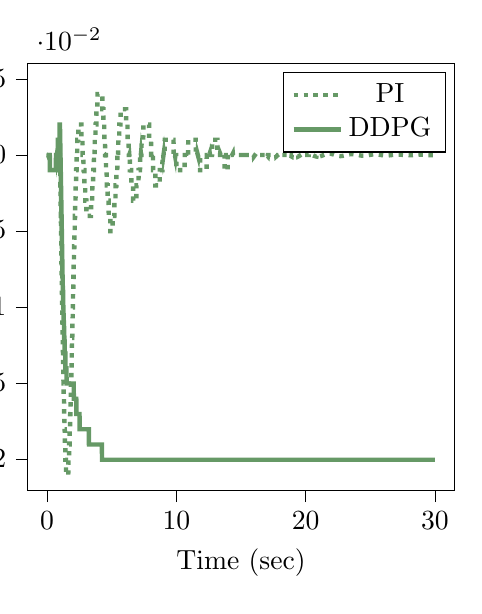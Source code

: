 % This file was created by tikzplotlib v0.9.1.
\begin{tikzpicture}[trim axis right,trim axis left]

\definecolor{color0}{rgb}{0.122,0.467,0.706}
\definecolor{color1}{rgb}{1,0.498,0.055}

\begin{axis}[
compat=newest,
tick align=outside,
tick pos=left,
x grid style={white!69.02!black},
xmin=-1.5, xmax=31.5,
xtick style={color=black},
y grid style={white!69.02!black},
ymin=-0.022, ymax=0.006,
ytick style={color=black},
%yticklabel style={
%        /pgf/number format/.cd,
%        	fixed,
%        	fixed zerofill,
%         	precision=3,
%        /tikz/.cd
%},
scaled y ticks=true,
scaled y ticks=base 10:2,
width=7cm,
height=7cm,
xlabel=Time (sec),
ylabel=Frequency (Hz),
y label style={at={(-0.2,0.5)}}
]
\addplot [ultra thick, green!20!gray, dotted]
table {%
0 0
0.01 0
0.02 0
0.03 0
0.04 0
0.05 0
0.06 0
0.07 0
0.08 0
0.09 0
0.1 0
0.11 0
0.12 0
0.13 0
0.14 0
0.15 0
0.16 0
0.17 0
0.18 0
0.19 0
0.2 0
0.21 0
0.22 0
0.23 0
0.24 0
0.25 0
0.26 0
0.27 0
0.28 0
0.29 0
0.3 0
0.31 0
0.32 0
0.33 0
0.34 0
0.35 0
0.36 0
0.37 0
0.38 0
0.39 0
0.4 0
0.41 0
0.42 0
0.43 0
0.44 0
0.45 0
0.46 0
0.47 0
0.48 0
0.49 0
0.5 0
0.51 0
0.52 0
0.53 0
0.54 0
0.55 0
0.56 0
0.57 0
0.58 0
0.59 0
0.6 0
0.61 0
0.62 0
0.63 0
0.64 0
0.65 0
0.66 0
0.67 0
0.68 0
0.69 0
0.7 0
0.71 0
0.72 0
0.73 0
0.74 0
0.75 0
0.76 0
0.77 0
0.78 0
0.79 0
0.8 0
0.81 0
0.82 0
0.83 0
0.84 0
0.85 0
0.86 0
0.87 0
0.88 0
0.89 0
0.9 0
0.91 0
0.92 0
0.93 0
0.94 0
0.95 0
0.96 0
0.97 0
0.98 0
0.99 0
1 -6.208e-10
1.01 -0.001
1.02 -0.001
1.03 -0.002
1.04 -0.002
1.05 -0.003
1.06 -0.004
1.07 -0.004
1.08 -0.005
1.09 -0.005
1.1 -0.006
1.11 -0.007
1.12 -0.007
1.13 -0.008
1.14 -0.008
1.15 -0.009
1.16 -0.009
1.17 -0.01
1.18 -0.01
1.19 -0.011
1.2 -0.011
1.21 -0.012
1.22 -0.012
1.23 -0.013
1.24 -0.013
1.25 -0.014
1.26 -0.014
1.27 -0.015
1.28 -0.015
1.29 -0.016
1.3 -0.016
1.31 -0.016
1.32 -0.017
1.33 -0.017
1.34 -0.017
1.35 -0.018
1.36 -0.018
1.37 -0.018
1.38 -0.019
1.39 -0.019
1.4 -0.019
1.41 -0.019
1.42 -0.02
1.43 -0.02
1.44 -0.02
1.45 -0.02
1.46 -0.02
1.47 -0.021
1.48 -0.021
1.49 -0.021
1.5 -0.021
1.51 -0.021
1.52 -0.021
1.53 -0.021
1.54 -0.021
1.55 -0.021
1.56 -0.021
1.57 -0.021
1.58 -0.021
1.59 -0.021
1.6 -0.021
1.61 -0.021
1.62 -0.021
1.63 -0.021
1.64 -0.021
1.65 -0.02
1.66 -0.02
1.67 -0.02
1.68 -0.02
1.69 -0.02
1.7 -0.02
1.71 -0.019
1.72 -0.019
1.73 -0.019
1.74 -0.019
1.75 -0.018
1.76 -0.018
1.77 -0.018
1.78 -0.018
1.79 -0.017
1.8 -0.017
1.81 -0.017
1.82 -0.016
1.83 -0.016
1.84 -0.016
1.85 -0.015
1.86 -0.015
1.87 -0.015
1.88 -0.014
1.89 -0.014
1.9 -0.014
1.91 -0.013
1.92 -0.013
1.93 -0.012
1.94 -0.012
1.95 -0.012
1.96 -0.011
1.97 -0.011
1.98 -0.011
1.99 -0.01
2 -0.01
2.01 -0.009
2.02 -0.009
2.03 -0.009
2.04 -0.008
2.05 -0.008
2.06 -0.007
2.07 -0.007
2.08 -0.007
2.09 -0.006
2.1 -0.006
2.11 -0.006
2.12 -0.005
2.13 -0.005
2.14 -0.005
2.15 -0.004
2.16 -0.004
2.17 -0.004
2.18 -0.003
2.19 -0.003
2.2 -0.003
2.21 -0.002
2.22 -0.002
2.23 -0.002
2.24 -0.002
2.25 -0.001
2.26 -0.001
2.27 -0.001
2.28 -0.001
2.29 -0.0
2.3 -0.0
2.31 -3.707e-05
2.32 0.0
2.33 0.0
2.34 0.001
2.35 0.001
2.36 0.001
2.37 0.001
2.38 0.001
2.39 0.001
2.4 0.001
2.41 0.001
2.42 0.002
2.43 0.002
2.44 0.002
2.45 0.002
2.46 0.002
2.47 0.002
2.48 0.002
2.49 0.002
2.5 0.002
2.51 0.002
2.52 0.002
2.53 0.002
2.54 0.002
2.55 0.002
2.56 0.002
2.57 0.002
2.58 0.002
2.59 0.002
2.6 0.002
2.61 0.002
2.62 0.002
2.63 0.002
2.64 0.002
2.65 0.002
2.66 0.001
2.67 0.001
2.68 0.001
2.69 0.001
2.7 0.001
2.71 0.001
2.72 0.001
2.73 0.001
2.74 0.001
2.75 0.0
2.76 0.0
2.77 0.0
2.78 1.384e-05
2.79 -0.0
2.8 -0.0
2.81 -0.0
2.82 -0.001
2.83 -0.001
2.84 -0.001
2.85 -0.001
2.86 -0.001
2.87 -0.001
2.88 -0.001
2.89 -0.002
2.9 -0.002
2.91 -0.002
2.92 -0.002
2.93 -0.002
2.94 -0.002
2.95 -0.002
2.96 -0.003
2.97 -0.003
2.98 -0.003
2.99 -0.003
3.0 -0.003
3.01 -0.003
3.02 -0.003
3.03 -0.003
3.04 -0.003
3.05 -0.004
3.06 -0.004
3.07 -0.004
3.08 -0.004
3.09 -0.004
3.1 -0.004
3.11 -0.004
3.12 -0.004
3.13 -0.004
3.14 -0.004
3.15 -0.004
3.16 -0.004
3.17 -0.004
3.18 -0.004
3.19 -0.004
3.2 -0.004
3.21 -0.004
3.22 -0.004
3.23 -0.004
3.24 -0.004
3.25 -0.004
3.26 -0.004
3.27 -0.004
3.28 -0.004
3.29 -0.004
3.3 -0.004
3.31 -0.004
3.32 -0.004
3.33 -0.004
3.34 -0.004
3.35 -0.004
3.36 -0.004
3.37 -0.004
3.38 -0.004
3.39 -0.004
3.4 -0.004
3.41 -0.003
3.42 -0.003
3.43 -0.003
3.44 -0.003
3.45 -0.003
3.46 -0.003
3.47 -0.003
3.48 -0.003
3.49 -0.003
3.5 -0.002
3.51 -0.002
3.52 -0.002
3.53 -0.002
3.54 -0.002
3.55 -0.002
3.56 -0.002
3.57 -0.001
3.58 -0.001
3.59 -0.001
3.6 -0.001
3.61 -0.001
3.62 -0.001
3.63 -0.0
3.64 -0.0
3.65 -5.328e-05
3.66 0.0
3.67 0.0
3.68 0.0
3.69 0.001
3.7 0.001
3.71 0.001
3.72 0.001
3.73 0.001
3.74 0.001
3.75 0.002
3.76 0.002
3.77 0.002
3.78 0.002
3.79 0.002
3.8 0.002
3.81 0.002
3.82 0.003
3.83 0.003
3.84 0.003
3.85 0.003
3.86 0.003
3.87 0.003
3.88 0.003
3.89 0.003
3.9 0.004
3.91 0.004
3.92 0.004
3.93 0.004
3.94 0.004
3.95 0.004
3.96 0.004
3.97 0.004
3.98 0.004
3.99 0.004
4.0 0.004
4.01 0.004
4.02 0.004
4.03 0.004
4.04 0.004
4.05 0.004
4.06 0.004
4.07 0.004
4.08 0.004
4.09 0.004
4.1 0.004
4.11 0.004
4.12 0.004
4.13 0.004
4.14 0.004
4.15 0.004
4.16 0.004
4.17 0.004
4.18 0.004
4.19 0.004
4.2 0.004
4.21 0.004
4.22 0.004
4.23 0.004
4.24 0.004
4.25 0.004
4.26 0.004
4.27 0.004
4.28 0.003
4.29 0.003
4.3 0.003
4.31 0.003
4.32 0.003
4.33 0.003
4.34 0.003
4.35 0.003
4.36 0.002
4.37 0.002
4.38 0.002
4.39 0.002
4.4 0.002
4.41 0.002
4.42 0.002
4.43 0.001
4.44 0.001
4.45 0.001
4.46 0.001
4.47 0.001
4.48 0.001
4.49 0.0
4.5 0.0
4.51 0.0
4.52 7.015e-06
4.53 -0.0
4.54 -0.0
4.55 -0.0
4.56 -0.001
4.57 -0.001
4.58 -0.001
4.59 -0.001
4.6 -0.001
4.61 -0.001
4.62 -0.002
4.63 -0.002
4.64 -0.002
4.65 -0.002
4.66 -0.002
4.67 -0.002
4.68 -0.002
4.69 -0.003
4.7 -0.003
4.71 -0.003
4.72 -0.003
4.73 -0.003
4.74 -0.003
4.75 -0.003
4.76 -0.003
4.77 -0.004
4.78 -0.004
4.79 -0.004
4.8 -0.004
4.81 -0.004
4.82 -0.004
4.83 -0.004
4.84 -0.004
4.85 -0.004
4.86 -0.004
4.87 -0.004
4.88 -0.004
4.89 -0.004
4.9 -0.005
4.91 -0.005
4.92 -0.005
4.93 -0.005
4.94 -0.005
4.95 -0.005
4.96 -0.005
4.97 -0.005
4.98 -0.005
4.99 -0.005
5.0 -0.005
5.01 -0.005
5.02 -0.005
5.03 -0.005
5.04 -0.005
5.05 -0.005
5.06 -0.005
5.07 -0.005
5.08 -0.004
5.09 -0.004
5.1 -0.004
5.11 -0.004
5.12 -0.004
5.13 -0.004
5.14 -0.004
5.15 -0.004
5.16 -0.004
5.17 -0.004
5.18 -0.004
5.19 -0.004
5.2 -0.004
5.21 -0.003
5.22 -0.003
5.23 -0.003
5.24 -0.003
5.25 -0.003
5.26 -0.003
5.27 -0.003
5.28 -0.003
5.29 -0.003
5.3 -0.002
5.31 -0.002
5.32 -0.002
5.33 -0.002
5.34 -0.002
5.35 -0.002
5.36 -0.002
5.37 -0.001
5.38 -0.001
5.39 -0.001
5.4 -0.001
5.41 -0.001
5.42 -0.001
5.43 -0.001
5.44 -0.0
5.45 -0.0
5.46 -0.0
5.47 -5.043e-05
5.48 8.93e-05
5.49 0.0
5.5 0.0
5.51 0.001
5.52 0.001
5.53 0.001
5.54 0.001
5.55 0.001
5.56 0.001
5.57 0.001
5.58 0.001
5.59 0.002
5.6 0.002
5.61 0.002
5.62 0.002
5.63 0.002
5.64 0.002
5.65 0.002
5.66 0.002
5.67 0.002
5.68 0.002
5.69 0.003
5.7 0.003
5.71 0.003
5.72 0.003
5.73 0.003
5.74 0.003
5.75 0.003
5.76 0.003
5.77 0.003
5.78 0.003
5.79 0.003
5.8 0.003
5.81 0.003
5.82 0.003
5.83 0.003
5.84 0.003
5.85 0.003
5.86 0.003
5.87 0.003
5.88 0.003
5.89 0.003
5.9 0.003
5.91 0.003
5.92 0.003
5.93 0.003
5.94 0.003
5.95 0.003
5.96 0.003
5.97 0.003
5.98 0.003
5.99 0.003
6.0 0.003
6.01 0.003
6.02 0.003
6.03 0.003
6.04 0.003
6.05 0.003
6.06 0.003
6.07 0.003
6.08 0.003
6.09 0.003
6.1 0.003
6.11 0.003
6.12 0.002
6.13 0.002
6.14 0.002
6.15 0.002
6.16 0.002
6.17 0.002
6.18 0.002
6.19 0.002
6.2 0.002
6.21 0.002
6.22 0.002
6.23 0.001
6.24 0.001
6.25 0.001
6.26 0.001
6.27 0.001
6.28 0.001
6.29 0.001
6.3 0.001
6.31 0.001
6.32 0.0
6.33 0.0
6.34 0.0
6.35 0.0
6.36 2.345e-05
6.37 -8.624e-05
6.38 -0.0
6.39 -0.0
6.4 -0.0
6.41 -0.001
6.42 -0.001
6.43 -0.001
6.44 -0.001
6.45 -0.001
6.46 -0.001
6.47 -0.001
6.48 -0.001
6.49 -0.001
6.5 -0.001
6.51 -0.001
6.52 -0.002
6.53 -0.002
6.54 -0.002
6.55 -0.002
6.56 -0.002
6.57 -0.002
6.58 -0.002
6.59 -0.002
6.6 -0.002
6.61 -0.002
6.62 -0.002
6.63 -0.002
6.64 -0.002
6.65 -0.002
6.66 -0.003
6.67 -0.003
6.68 -0.003
6.69 -0.003
6.7 -0.003
6.71 -0.003
6.72 -0.003
6.73 -0.003
6.74 -0.003
6.75 -0.003
6.76 -0.003
6.77 -0.003
6.78 -0.003
6.79 -0.003
6.8 -0.003
6.81 -0.003
6.82 -0.003
6.83 -0.003
6.84 -0.003
6.85 -0.003
6.86 -0.003
6.87 -0.003
6.88 -0.003
6.89 -0.003
6.9 -0.003
6.91 -0.003
6.92 -0.002
6.93 -0.002
6.94 -0.002
6.95 -0.002
6.96 -0.002
6.97 -0.002
6.98 -0.002
6.99 -0.002
7.0 -0.002
7.01 -0.002
7.02 -0.002
7.03 -0.002
7.04 -0.002
7.05 -0.002
7.06 -0.002
7.07 -0.002
7.08 -0.001
7.09 -0.001
7.1 -0.001
7.11 -0.001
7.12 -0.001
7.13 -0.001
7.14 -0.001
7.15 -0.001
7.16 -0.001
7.17 -0.001
7.18 -0.001
7.19 -0.001
7.2 -0.0
7.21 -0.0
7.22 -0.0
7.23 -0.0
7.24 -9.329e-05
7.25 -6.107e-06
7.26 8.06e-05
7.27 0.0
7.28 0.0
7.29 0.0
7.3 0.0
7.31 0.001
7.32 0.001
7.33 0.001
7.34 0.001
7.35 0.001
7.36 0.001
7.37 0.001
7.38 0.001
7.39 0.001
7.4 0.001
7.41 0.001
7.42 0.001
7.43 0.001
7.44 0.001
7.45 0.002
7.46 0.002
7.47 0.002
7.48 0.002
7.49 0.002
7.5 0.002
7.51 0.002
7.52 0.002
7.53 0.002
7.54 0.002
7.55 0.002
7.56 0.002
7.57 0.002
7.58 0.002
7.59 0.002
7.6 0.002
7.61 0.002
7.62 0.002
7.63 0.002
7.64 0.002
7.65 0.002
7.66 0.002
7.67 0.002
7.68 0.002
7.69 0.002
7.7 0.002
7.71 0.002
7.72 0.002
7.73 0.002
7.74 0.002
7.75 0.002
7.76 0.002
7.77 0.002
7.78 0.002
7.79 0.002
7.8 0.002
7.81 0.002
7.82 0.002
7.83 0.002
7.84 0.002
7.85 0.002
7.86 0.002
7.87 0.002
7.88 0.002
7.89 0.002
7.9 0.001
7.91 0.001
7.92 0.001
7.93 0.001
7.94 0.001
7.95 0.001
7.96 0.001
7.97 0.001
7.98 0.001
7.99 0.001
8.0 0.001
8.01 0.001
8.02 0.001
8.03 0.001
8.04 0.001
8.05 0.0
8.06 0.0
8.07 0.0
8.08 0.0
8.09 0.0
8.1 0.0
8.11 7.139e-05
8.12 6.599e-07
8.13 -6.978e-05
8.14 -0.0
8.15 -0.0
8.16 -0.0
8.17 -0.0
8.18 -0.0
8.19 -0.0
8.2 -0.001
8.21 -0.001
8.22 -0.001
8.23 -0.001
8.24 -0.001
8.25 -0.001
8.26 -0.001
8.27 -0.001
8.28 -0.001
8.29 -0.001
8.3 -0.001
8.31 -0.001
8.32 -0.001
8.33 -0.001
8.34 -0.001
8.35 -0.001
8.36 -0.001
8.37 -0.001
8.38 -0.002
8.39 -0.002
8.4 -0.002
8.41 -0.002
8.42 -0.002
8.43 -0.002
8.44 -0.002
8.45 -0.002
8.46 -0.002
8.47 -0.002
8.48 -0.002
8.49 -0.002
8.5 -0.002
8.51 -0.002
8.52 -0.002
8.53 -0.002
8.54 -0.002
8.55 -0.002
8.56 -0.002
8.57 -0.002
8.58 -0.002
8.59 -0.002
8.6 -0.002
8.61 -0.002
8.62 -0.002
8.63 -0.002
8.64 -0.002
8.65 -0.002
8.66 -0.002
8.67 -0.002
8.68 -0.002
8.69 -0.002
8.7 -0.002
8.71 -0.002
8.72 -0.001
8.73 -0.001
8.74 -0.001
8.75 -0.001
8.76 -0.001
8.77 -0.001
8.78 -0.001
8.79 -0.001
8.8 -0.001
8.81 -0.001
8.82 -0.001
8.83 -0.001
8.84 -0.001
8.85 -0.001
8.86 -0.001
8.87 -0.001
8.88 -0.001
8.89 -0.001
8.9 -0.001
8.91 -0.001
8.92 -0.001
8.93 -0.0
8.94 -0.0
8.95 -0.0
8.96 -0.0
8.97 -0.0
8.98 -0.0
8.99 -9.14e-05
9.0 -3.283e-05
9.01 2.552e-05
9.02 8.358e-05
9.03 0.0
9.04 0.0
9.05 0.0
9.06 0.0
9.07 0.0
9.08 0.0
9.09 0.0
9.1 0.001
9.11 0.001
9.12 0.001
9.13 0.001
9.14 0.001
9.15 0.001
9.16 0.001
9.17 0.001
9.18 0.001
9.19 0.001
9.2 0.001
9.21 0.001
9.22 0.001
9.23 0.001
9.24 0.001
9.25 0.001
9.26 0.001
9.27 0.001
9.28 0.001
9.29 0.001
9.3 0.001
9.31 0.001
9.32 0.001
9.33 0.001
9.34 0.001
9.35 0.001
9.36 0.001
9.37 0.001
9.38 0.001
9.39 0.001
9.4 0.001
9.41 0.001
9.42 0.001
9.43 0.001
9.44 0.001
9.45 0.001
9.46 0.001
9.47 0.001
9.48 0.001
9.49 0.001
9.5 0.001
9.51 0.001
9.52 0.001
9.53 0.001
9.54 0.001
9.55 0.001
9.56 0.001
9.57 0.001
9.58 0.001
9.59 0.001
9.6 0.001
9.61 0.001
9.62 0.001
9.63 0.001
9.64 0.001
9.65 0.001
9.66 0.001
9.67 0.001
9.68 0.001
9.69 0.001
9.7 0.001
9.71 0.001
9.72 0.001
9.73 0.001
9.74 0.001
9.75 0.001
9.76 0.001
9.77 0.001
9.78 0.001
9.79 0.0
9.8 0.0
9.81 0.0
9.82 0.0
9.83 0.0
9.84 0.0
9.85 0.0
9.86 0.0
9.87 9.208e-05
9.88 4.385e-05
9.89 -4.223e-06
9.9 -5.209e-05
9.91 -9.968e-05
9.92 -0.0
9.93 -0.0
9.94 -0.0
9.95 -0.0
9.96 -0.0
9.97 -0.0
9.98 -0.0
9.99 -0.0
10.0 -0.001
10.01 -0.001
10.02 -0.001
10.03 -0.001
10.04 -0.001
10.05 -0.001
10.06 -0.001
10.07 -0.001
10.08 -0.001
10.09 -0.001
10.1 -0.001
10.11 -0.001
10.12 -0.001
10.13 -0.001
10.14 -0.001
10.15 -0.001
10.16 -0.001
10.17 -0.001
10.18 -0.001
10.19 -0.001
10.2 -0.001
10.21 -0.001
10.22 -0.001
10.23 -0.001
10.24 -0.001
10.25 -0.001
10.26 -0.001
10.27 -0.001
10.28 -0.001
10.29 -0.001
10.3 -0.001
10.31 -0.001
10.32 -0.001
10.33 -0.001
10.34 -0.001
10.35 -0.001
10.36 -0.001
10.37 -0.001
10.38 -0.001
10.39 -0.001
10.4 -0.001
10.41 -0.001
10.42 -0.001
10.43 -0.001
10.44 -0.001
10.45 -0.001
10.46 -0.001
10.47 -0.001
10.48 -0.001
10.49 -0.001
10.5 -0.001
10.51 -0.001
10.52 -0.001
10.53 -0.001
10.54 -0.001
10.55 -0.001
10.56 -0.001
10.57 -0.001
10.58 -0.001
10.59 -0.001
10.6 -0.001
10.61 -0.001
10.62 -0.001
10.63 -0.001
10.64 -0.001
10.65 -0.0
10.66 -0.0
10.67 -0.0
10.68 -0.0
10.69 -0.0
10.7 -0.0
10.71 -0.0
10.72 -0.0
10.73 -0.0
10.74 -0.0
10.75 -0.0
10.76 -6.659e-05
10.77 -2.711e-05
10.78 1.221e-05
10.79 5.134e-05
10.8 9.022e-05
10.81 0.0
10.82 0.0
10.83 0.0
10.84 0.0
10.85 0.0
10.86 0.0
10.87 0.0
10.88 0.0
10.89 0.0
10.9 0.0
10.91 0.0
10.92 0.001
10.93 0.001
10.94 0.001
10.95 0.001
10.96 0.001
10.97 0.001
10.98 0.001
10.99 0.001
11.0 0.001
11.01 0.001
11.02 0.001
11.03 0.001
11.04 0.001
11.05 0.001
11.06 0.001
11.07 0.001
11.08 0.001
11.09 0.001
11.1 0.001
11.11 0.001
11.12 0.001
11.13 0.001
11.14 0.001
11.15 0.001
11.16 0.001
11.17 0.001
11.18 0.001
11.19 0.001
11.2 0.001
11.21 0.001
11.22 0.001
11.23 0.001
11.24 0.001
11.25 0.001
11.26 0.001
11.27 0.001
11.28 0.001
11.29 0.001
11.3 0.001
11.31 0.001
11.32 0.001
11.33 0.001
11.34 0.001
11.35 0.001
11.36 0.001
11.37 0.001
11.38 0.001
11.39 0.001
11.4 0.001
11.41 0.001
11.42 0.001
11.43 0.001
11.44 0.001
11.45 0.001
11.46 0.001
11.47 0.001
11.48 0.001
11.49 0.001
11.5 0.001
11.51 0.0
11.52 0.0
11.53 0.0
11.54 0.0
11.55 0.0
11.56 0.0
11.57 0.0
11.58 0.0
11.59 0.0
11.6 0.0
11.61 0.0
11.62 0.0
11.63 9.98e-05
11.64 6.75e-05
11.65 3.527e-05
11.66 3.136e-06
11.67 -2.885e-05
11.68 -6.066e-05
11.69 -9.224e-05
11.7 -0.0
11.71 -0.0
11.72 -0.0
11.73 -0.0
11.74 -0.0
11.75 -0.0
11.76 -0.0
11.77 -0.0
11.78 -0.0
11.79 -0.0
11.8 -0.0
11.81 -0.0
11.82 -0.0
11.83 -0.0
11.84 -0.001
11.85 -0.001
11.86 -0.001
11.87 -0.001
11.88 -0.001
11.89 -0.001
11.9 -0.001
11.91 -0.001
11.92 -0.001
11.93 -0.001
11.94 -0.001
11.95 -0.001
11.96 -0.001
11.97 -0.001
11.98 -0.001
11.99 -0.001
12.0 -0.001
12.01 -0.001
12.02 -0.001
12.03 -0.001
12.04 -0.001
12.05 -0.001
12.06 -0.001
12.07 -0.001
12.08 -0.001
12.09 -0.001
12.1 -0.001
12.11 -0.001
12.12 -0.001
12.13 -0.001
12.14 -0.001
12.15 -0.001
12.16 -0.001
12.17 -0.001
12.18 -0.001
12.19 -0.001
12.2 -0.001
12.21 -0.001
12.22 -0.001
12.23 -0.001
12.24 -0.001
12.25 -0.001
12.26 -0.001
12.27 -0.001
12.28 -0.001
12.29 -0.001
12.3 -0.001
12.31 -0.001
12.32 -0.001
12.33 -0.001
12.34 -0.001
12.35 -0.0
12.36 -0.0
12.37 -0.0
12.38 -0.0
12.39 -0.0
12.4 -0.0
12.41 -0.0
12.42 -0.0
12.43 -0.0
12.44 -0.0
12.45 -0.0
12.46 -0.0
12.47 -0.0
12.48 -0.0
12.49 -0.0
12.5 -0.0
12.51 -9.409e-05
12.52 -6.771e-05
12.53 -4.136e-05
12.54 -1.508e-05
12.55 1.11e-05
12.56 3.714e-05
12.57 6.301e-05
12.58 8.869e-05
12.59 0.0
12.6 0.0
12.61 0.0
12.62 0.0
12.63 0.0
12.64 0.0
12.65 0.0
12.66 0.0
12.67 0.0
12.68 0.0
12.69 0.0
12.7 0.0
12.71 0.0
12.72 0.0
12.73 0.0
12.74 0.0
12.75 0.0
12.76 0.0
12.77 0.001
12.78 0.001
12.79 0.001
12.8 0.001
12.81 0.001
12.82 0.001
12.83 0.001
12.84 0.001
12.85 0.001
12.86 0.001
12.87 0.001
12.88 0.001
12.89 0.001
12.9 0.001
12.91 0.001
12.92 0.001
12.93 0.001
12.94 0.001
12.95 0.001
12.96 0.001
12.97 0.001
12.98 0.001
12.99 0.001
13.0 0.001
13.01 0.001
13.02 0.001
13.03 0.001
13.04 0.001
13.05 0.001
13.06 0.001
13.07 0.001
13.08 0.001
13.09 0.001
13.1 0.001
13.11 0.001
13.12 0.001
13.13 0.001
13.14 0.001
13.15 0.001
13.16 0.001
13.17 0.001
13.18 0.0
13.19 0.0
13.2 0.0
13.21 0.0
13.22 0.0
13.23 0.0
13.24 0.0
13.25 0.0
13.26 0.0
13.27 0.0
13.28 0.0
13.29 0.0
13.3 0.0
13.31 0.0
13.32 0.0
13.33 0.0
13.34 0.0
13.35 0.0
13.36 0.0
13.37 0.0
13.38 0.0
13.39 8.541e-05
13.4 6.385e-05
13.41 4.232e-05
13.42 2.083e-05
13.43 -5.895e-07
13.44 -2.191e-05
13.45 -4.311e-05
13.46 -6.415e-05
13.47 -8.502e-05
13.48 -0.0
13.49 -0.0
13.5 -0.0
13.51 -0.0
13.52 -0.0
13.53 -0.0
13.54 -0.0
13.55 -0.0
13.56 -0.0
13.57 -0.0
13.58 -0.0
13.59 -0.0
13.6 -0.0
13.61 -0.0
13.62 -0.0
13.63 -0.0
13.64 -0.0
13.65 -0.0
13.66 -0.0
13.67 -0.0
13.68 -0.0
13.69 -0.0
13.7 -0.0
13.71 -0.0
13.72 -0.0
13.73 -0.0
13.74 -0.001
13.75 -0.001
13.76 -0.001
13.77 -0.001
13.78 -0.001
13.79 -0.001
13.8 -0.001
13.81 -0.001
13.82 -0.001
13.83 -0.001
13.84 -0.001
13.85 -0.001
13.86 -0.001
13.87 -0.001
13.88 -0.001
13.89 -0.001
13.9 -0.001
13.91 -0.001
13.92 -0.001
13.93 -0.001
13.94 -0.001
13.95 -0.001
13.96 -0.001
13.97 -0.001
13.98 -0.0
13.99 -0.0
14.0 -0.0
14.01 -0.0
14.02 -0.0
14.03 -0.0
14.04 -0.0
14.05 -0.0
14.06 -0.0
14.07 -0.0
14.08 -0.0
14.09 -0.0
14.1 -0.0
14.11 -0.0
14.12 -0.0
14.13 -0.0
14.14 -0.0
14.15 -0.0
14.16 -0.0
14.17 -0.0
14.18 -0.0
14.19 -0.0
14.2 -0.0
14.21 -0.0
14.22 -0.0
14.23 -0.0
14.24 -0.0
14.25 -0.0
14.26 -9.573e-05
14.27 -7.814e-05
14.28 -6.053e-05
14.29 -4.292e-05
14.3 -2.534e-05
14.31 -7.806e-06
14.32 9.657e-06
14.33 2.703e-05
14.34 4.429e-05
14.35 6.141e-05
14.36 7.838e-05
14.37 9.517e-05
14.38 0.0
14.39 0.0
14.4 0.0
14.41 0.0
14.42 0.0
14.43 0.0
14.44 0.0
14.45 0.0
14.46 0.0
14.47 0.0
14.48 0.0
14.49 0.0
14.5 0.0
14.51 0.0
14.52 0.0
14.53 0.0
14.54 0.0
14.55 0.0
14.56 0.0
14.57 0.0
14.58 0.0
14.59 0.0
14.6 0.0
14.61 0.0
14.62 0.0
14.63 0.0
14.64 0.0
14.65 0.0
14.66 0.0
14.67 0.0
14.68 0.0
14.69 0.0
14.7 0.0
14.71 0.0
14.72 0.0
14.73 0.0
14.74 0.0
14.75 0.0
14.76 0.0
14.77 0.0
14.78 0.0
14.79 0.0
14.8 0.0
14.81 0.0
14.82 0.0
14.83 0.0
14.84 0.0
14.85 0.0
14.86 0.0
14.87 0.0
14.88 0.0
14.89 0.0
14.9 0.0
14.91 0.0
14.92 0.0
14.93 0.0
14.94 0.0
14.95 0.0
14.96 0.0
14.97 0.0
14.98 0.0
14.99 0.0
15.0 0.0
15.01 0.0
15.02 0.0
15.03 0.0
15.04 0.0
15.05 0.0
15.06 0.0
15.07 0.0
15.08 0.0
15.09 0.0
15.1 0.0
15.11 0.0
15.12 0.0
15.13 9.912e-05
15.14 8.481e-05
15.15 7.045e-05
15.16 5.608e-05
15.17 4.169e-05
15.18 2.732e-05
15.19 1.298e-05
15.2 -1.305e-06
15.21 -1.553e-05
15.22 -2.967e-05
15.23 -4.37e-05
15.24 -5.762e-05
15.25 -7.14e-05
15.26 -8.503e-05
15.27 -9.848e-05
15.28 -0.0
15.29 -0.0
15.3 -0.0
15.31 -0.0
15.32 -0.0
15.33 -0.0
15.34 -0.0
15.35 -0.0
15.36 -0.0
15.37 -0.0
15.38 -0.0
15.39 -0.0
15.4 -0.0
15.41 -0.0
15.42 -0.0
15.43 -0.0
15.44 -0.0
15.45 -0.0
15.46 -0.0
15.47 -0.0
15.48 -0.0
15.49 -0.0
15.5 -0.0
15.51 -0.0
15.52 -0.0
15.53 -0.0
15.54 -0.0
15.55 -0.0
15.56 -0.0
15.57 -0.0
15.58 -0.0
15.59 -0.0
15.6 -0.0
15.61 -0.0
15.62 -0.0
15.63 -0.0
15.64 -0.0
15.65 -0.0
15.66 -0.0
15.67 -0.0
15.68 -0.0
15.69 -0.0
15.7 -0.0
15.71 -0.0
15.72 -0.0
15.73 -0.0
15.74 -0.0
15.75 -0.0
15.76 -0.0
15.77 -0.0
15.78 -0.0
15.79 -0.0
15.8 -0.0
15.81 -0.0
15.82 -0.0
15.83 -0.0
15.84 -0.0
15.85 -0.0
15.86 -0.0
15.87 -0.0
15.88 -0.0
15.89 -0.0
15.9 -0.0
15.91 -0.0
15.92 -0.0
15.93 -0.0
15.94 -0.0
15.95 -0.0
15.96 -0.0
15.97 -0.0
15.98 -0.0
15.99 -0.0
16.0 -9.808e-05
16.01 -8.648e-05
16.02 -7.481e-05
16.03 -6.311e-05
16.04 -5.138e-05
16.05 -3.964e-05
16.06 -2.791e-05
16.07 -1.619e-05
16.08 -4.504e-06
16.09 7.132e-06
16.1 1.871e-05
16.11 3.02e-05
16.12 4.161e-05
16.13 5.291e-05
16.14 6.409e-05
16.15 7.514e-05
16.16 8.605e-05
16.17 9.679e-05
16.18 0.0
16.19 0.0
16.2 0.0
16.21 0.0
16.22 0.0
16.23 0.0
16.24 0.0
16.25 0.0
16.26 0.0
16.27 0.0
16.28 0.0
16.29 0.0
16.3 0.0
16.31 0.0
16.32 0.0
16.33 0.0
16.34 0.0
16.35 0.0
16.36 0.0
16.37 0.0
16.38 0.0
16.39 0.0
16.4 0.0
16.41 0.0
16.42 0.0
16.43 0.0
16.44 0.0
16.45 0.0
16.46 0.0
16.47 0.0
16.48 0.0
16.49 0.0
16.5 0.0
16.51 0.0
16.52 0.0
16.53 0.0
16.54 0.0
16.55 0.0
16.56 0.0
16.57 0.0
16.58 0.0
16.59 0.0
16.6 0.0
16.61 0.0
16.62 0.0
16.63 0.0
16.64 0.0
16.65 0.0
16.66 0.0
16.67 0.0
16.68 0.0
16.69 0.0
16.7 0.0
16.71 0.0
16.72 0.0
16.73 0.0
16.74 0.0
16.75 0.0
16.76 0.0
16.77 0.0
16.78 0.0
16.79 0.0
16.8 0.0
16.81 0.0
16.82 0.0
16.83 0.0
16.84 0.0
16.85 0.0
16.86 0.0
16.87 9.379e-05
16.88 8.441e-05
16.89 7.497e-05
16.9 6.548e-05
16.91 5.594e-05
16.92 4.638e-05
16.93 3.681e-05
16.94 2.723e-05
16.95 1.766e-05
16.96 8.114e-06
16.97 -1.399e-06
16.98 -1.087e-05
16.99 -2.028e-05
17.0 -2.962e-05
17.01 -3.888e-05
17.02 -4.805e-05
17.03 -5.712e-05
17.04 -6.607e-05
17.05 -7.49e-05
17.06 -8.359e-05
17.07 -9.214e-05
17.08 -0.0
17.09 -0.0
17.1 -0.0
17.11 -0.0
17.12 -0.0
17.13 -0.0
17.14 -0.0
17.15 -0.0
17.16 -0.0
17.17 -0.0
17.18 -0.0
17.19 -0.0
17.2 -0.0
17.21 -0.0
17.22 -0.0
17.23 -0.0
17.24 -0.0
17.25 -0.0
17.26 -0.0
17.27 -0.0
17.28 -0.0
17.29 -0.0
17.3 -0.0
17.31 -0.0
17.32 -0.0
17.33 -0.0
17.34 -0.0
17.35 -0.0
17.36 -0.0
17.37 -0.0
17.38 -0.0
17.39 -0.0
17.4 -0.0
17.41 -0.0
17.42 -0.0
17.43 -0.0
17.44 -0.0
17.45 -0.0
17.46 -0.0
17.47 -0.0
17.48 -0.0
17.49 -0.0
17.5 -0.0
17.51 -0.0
17.52 -0.0
17.53 -0.0
17.54 -0.0
17.55 -0.0
17.56 -0.0
17.57 -0.0
17.58 -0.0
17.59 -0.0
17.6 -0.0
17.61 -0.0
17.62 -0.0
17.63 -0.0
17.64 -0.0
17.65 -0.0
17.66 -0.0
17.67 -0.0
17.68 -0.0
17.69 -0.0
17.7 -0.0
17.71 -0.0
17.72 -0.0
17.73 -9.511e-05
17.74 -8.763e-05
17.75 -8.008e-05
17.76 -7.246e-05
17.77 -6.478e-05
17.78 -5.705e-05
17.79 -4.929e-05
17.8 -4.15e-05
17.81 -3.37e-05
17.82 -2.588e-05
17.83 -1.808e-05
17.84 -1.028e-05
17.85 -2.508e-06
17.86 5.232e-06
17.87 1.293e-05
17.88 2.058e-05
17.89 2.816e-05
17.9 3.567e-05
17.91 4.311e-05
17.92 5.045e-05
17.93 5.77e-05
17.94 6.484e-05
17.95 7.187e-05
17.96 7.878e-05
17.97 8.555e-05
17.98 9.218e-05
17.99 9.867e-05
18 0.0
18.01 0.0
18.02 0.0
18.03 0.0
18.04 0.0
18.05 0.0
18.06 0.0
18.07 0.0
18.08 0.0
18.09 0.0
18.1 0.0
18.11 0.0
18.12 0.0
18.13 0.0
18.14 0.0
18.15 0.0
18.16 0.0
18.17 0.0
18.18 0.0
18.19 0.0
18.2 0.0
18.21 0.0
18.22 0.0
18.23 0.0
18.24 0.0
18.25 0.0
18.26 0.0
18.27 0.0
18.28 0.0
18.29 0.0
18.3 0.0
18.31 0.0
18.32 0.0
18.33 0.0
18.34 0.0
18.35 0.0
18.36 0.0
18.37 0.0
18.38 0.0
18.39 0.0
18.4 0.0
18.41 0.0
18.42 0.0
18.43 0.0
18.44 0.0
18.45 0.0
18.46 0.0
18.47 0.0
18.48 0.0
18.49 0.0
18.5 0.0
18.51 0.0
18.52 0.0
18.53 0.0
18.54 0.0
18.55 0.0
18.56 0.0
18.57 0.0
18.58 9.812e-05
18.59 9.23e-05
18.6 8.639e-05
18.61 8.039e-05
18.62 7.433e-05
18.63 6.82e-05
18.64 6.201e-05
18.65 5.577e-05
18.66 4.948e-05
18.67 4.317e-05
18.68 3.683e-05
18.69 3.047e-05
18.7 2.41e-05
18.71 1.773e-05
18.72 1.137e-05
18.73 5.027e-06
18.74 -1.296e-06
18.75 -7.589e-06
18.76 -1.384e-05
18.77 -2.005e-05
18.78 -2.62e-05
18.79 -3.23e-05
18.8 -3.832e-05
18.81 -4.427e-05
18.82 -5.013e-05
18.83 -5.59e-05
18.84 -6.158e-05
18.85 -6.715e-05
18.86 -7.261e-05
18.87 -7.796e-05
18.88 -8.318e-05
18.89 -8.827e-05
18.9 -9.323e-05
18.91 -9.805e-05
18.92 -0.0
18.93 -0.0
18.94 -0.0
18.95 -0.0
18.96 -0.0
18.97 -0.0
18.98 -0.0
18.99 -0.0
19.0 -0.0
19.01 -0.0
19.02 -0.0
19.03 -0.0
19.04 -0.0
19.05 -0.0
19.06 -0.0
19.07 -0.0
19.08 -0.0
19.09 -0.0
19.1 -0.0
19.11 -0.0
19.12 -0.0
19.13 -0.0
19.14 -0.0
19.15 -0.0
19.16 -0.0
19.17 -0.0
19.18 -0.0
19.19 -0.0
19.2 -0.0
19.21 -0.0
19.22 -0.0
19.23 -0.0
19.24 -0.0
19.25 -0.0
19.26 -0.0
19.27 -0.0
19.28 -0.0
19.29 -0.0
19.3 -0.0
19.31 -0.0
19.32 -0.0
19.33 -0.0
19.34 -0.0
19.35 -0.0
19.36 -0.0
19.37 -0.0
19.38 -0.0
19.39 -0.0
19.4 -0.0
19.41 -0.0
19.42 -0.0
19.43 -9.58e-05
19.44 -9.135e-05
19.45 -8.682e-05
19.46 -8.219e-05
19.47 -7.749e-05
19.48 -7.27e-05
19.49 -6.785e-05
19.5 -6.293e-05
19.51 -5.796e-05
19.52 -5.294e-05
19.53 -4.787e-05
19.54 -4.277e-05
19.55 -3.763e-05
19.56 -3.247e-05
19.57 -2.73e-05
19.58 -2.211e-05
19.59 -1.692e-05
19.6 -1.174e-05
19.61 -6.557e-06
19.62 -1.394e-06
19.63 3.746e-06
19.64 8.858e-06
19.65 1.394e-05
19.66 1.897e-05
19.67 2.396e-05
19.68 2.89e-05
19.69 3.377e-05
19.7 3.858e-05
19.71 4.332e-05
19.72 4.799e-05
19.73 5.257e-05
19.74 5.706e-05
19.75 6.146e-05
19.76 6.577e-05
19.77 6.997e-05
19.78 7.406e-05
19.79 7.804e-05
19.8 8.19e-05
19.81 8.564e-05
19.82 8.926e-05
19.83 9.274e-05
19.84 9.61e-05
19.85 9.931e-05
19.86 0.0
19.87 0.0
19.88 0.0
19.89 0.0
19.9 0.0
19.91 0.0
19.92 0.0
19.93 0.0
19.94 0.0
19.95 0.0
19.96 0.0
19.97 0.0
19.98 0.0
19.99 0.0
20.0 0.0
20.01 0.0
20.02 0.0
20.03 0.0
20.04 0.0
20.05 0.0
20.06 0.0
20.07 0.0
20.08 0.0
20.09 0.0
20.1 0.0
20.11 0.0
20.12 0.0
20.13 0.0
20.14 0.0
20.15 0.0
20.16 0.0
20.17 0.0
20.18 0.0
20.19 0.0
20.2 0.0
20.21 0.0
20.22 0.0
20.23 0.0
20.24 0.0
20.25 9.927e-05
20.26 9.627e-05
20.27 9.316e-05
20.28 8.995e-05
20.29 8.664e-05
20.3 8.323e-05
20.31 7.974e-05
20.32 7.616e-05
20.33 7.25e-05
20.34 6.876e-05
20.35 6.496e-05
20.36 6.109e-05
20.37 5.717e-05
20.38 5.318e-05
20.39 4.916e-05
20.4 4.508e-05
20.41 4.097e-05
20.42 3.683e-05
20.43 3.266e-05
20.44 2.846e-05
20.45 2.425e-05
20.46 2.003e-05
20.47 1.581e-05
20.48 1.158e-05
20.49 7.356e-06
20.5 3.144e-06
20.51 -1.052e-06
20.52 -5.227e-06
20.53 -9.377e-06
20.54 -1.35e-05
20.55 -1.758e-05
20.56 -2.162e-05
20.57 -2.561e-05
20.58 -2.956e-05
20.59 -3.345e-05
20.6 -3.728e-05
20.61 -4.104e-05
20.62 -4.473e-05
20.63 -4.835e-05
20.64 -5.19e-05
20.65 -5.536e-05
20.66 -5.873e-05
20.67 -6.202e-05
20.68 -6.521e-05
20.69 -6.83e-05
20.7 -7.13e-05
20.71 -7.419e-05
20.72 -7.697e-05
20.73 -7.964e-05
20.74 -8.22e-05
20.75 -8.465e-05
20.76 -8.697e-05
20.77 -8.918e-05
20.78 -9.126e-05
20.79 -9.322e-05
20.8 -9.505e-05
20.81 -9.675e-05
20.82 -9.832e-05
20.83 -9.976e-05
20.84 -0.0
20.85 -0.0
20.86 -0.0
20.87 -0.0
20.88 -0.0
20.89 -0.0
20.9 -0.0
20.91 -0.0
20.92 -0.0
20.93 -0.0
20.94 -0.0
20.95 -0.0
20.96 -0.0
20.97 -0.0
20.98 -0.0
20.99 -0.0
21.0 -0.0
21.01 -0.0
21.02 -0.0
21.03 -0.0
21.04 -9.903e-05
21.05 -9.757e-05
21.06 -9.6e-05
21.07 -9.432e-05
21.08 -9.252e-05
21.09 -9.062e-05
21.1 -8.861e-05
21.11 -8.649e-05
21.12 -8.428e-05
21.13 -8.197e-05
21.14 -7.957e-05
21.15 -7.708e-05
21.16 -7.451e-05
21.17 -7.185e-05
21.18 -6.911e-05
21.19 -6.63e-05
21.2 -6.342e-05
21.21 -6.047e-05
21.22 -5.746e-05
21.23 -5.439e-05
21.24 -5.126e-05
21.25 -4.809e-05
21.26 -4.487e-05
21.27 -4.16e-05
21.28 -3.83e-05
21.29 -3.497e-05
21.3 -3.161e-05
21.31 -2.822e-05
21.32 -2.482e-05
21.33 -2.14e-05
21.34 -1.796e-05
21.35 -1.452e-05
21.36 -1.108e-05
21.37 -7.641e-06
21.38 -4.208e-06
21.39 -7.85e-07
21.4 2.623e-06
21.41 6.012e-06
21.42 9.377e-06
21.43 1.272e-05
21.44 1.602e-05
21.45 1.929e-05
21.46 2.252e-05
21.47 2.571e-05
21.48 2.885e-05
21.49 3.194e-05
21.5 3.498e-05
21.51 3.795e-05
21.52 4.087e-05
21.53 4.372e-05
21.54 4.65e-05
21.55 4.921e-05
21.56 5.184e-05
21.57 5.44e-05
21.58 5.688e-05
21.59 5.927e-05
21.6 6.158e-05
21.61 6.38e-05
21.62 6.592e-05
21.63 6.796e-05
21.64 6.99e-05
21.65 7.174e-05
21.66 7.348e-05
21.67 7.513e-05
21.68 7.666e-05
21.69 7.81e-05
21.7 7.943e-05
21.71 8.065e-05
21.72 8.177e-05
21.73 8.278e-05
21.74 8.368e-05
21.75 8.446e-05
21.76 8.514e-05
21.77 8.571e-05
21.78 8.617e-05
21.79 8.651e-05
21.8 8.675e-05
21.81 8.687e-05
21.82 8.689e-05
21.83 8.679e-05
21.84 8.658e-05
21.85 8.627e-05
21.86 8.585e-05
21.87 8.532e-05
21.88 8.469e-05
21.89 8.395e-05
21.9 8.311e-05
21.91 8.217e-05
21.92 8.113e-05
21.93 8.0e-05
21.94 7.876e-05
21.95 7.744e-05
21.96 7.602e-05
21.97 7.451e-05
21.98 7.291e-05
21.99 7.123e-05
22.0 6.947e-05
22.01 6.763e-05
22.02 6.571e-05
22.03 6.372e-05
22.04 6.166e-05
22.05 5.952e-05
22.06 5.733e-05
22.07 5.507e-05
22.08 5.275e-05
22.09 5.038e-05
22.1 4.795e-05
22.11 4.547e-05
22.12 4.295e-05
22.13 4.039e-05
22.14 3.778e-05
22.15 3.514e-05
22.16 3.247e-05
22.17 2.977e-05
22.18 2.705e-05
22.19 2.43e-05
22.2 2.154e-05
22.21 1.876e-05
22.22 1.597e-05
22.23 1.317e-05
22.24 1.037e-05
22.25 7.57e-06
22.26 4.773e-06
22.27 1.983e-06
22.28 -7.961e-07
22.29 -3.562e-06
22.3 -6.31e-06
22.31 -9.037e-06
22.32 -1.174e-05
22.33 -1.442e-05
22.34 -1.706e-05
22.35 -1.967e-05
22.36 -2.225e-05
22.37 -2.478e-05
22.38 -2.727e-05
22.39 -2.972e-05
22.4 -3.211e-05
22.41 -3.446e-05
22.42 -3.675e-05
22.43 -3.898e-05
22.44 -4.115e-05
22.45 -4.327e-05
22.46 -4.531e-05
22.47 -4.729e-05
22.48 -4.92e-05
22.49 -5.104e-05
22.5 -5.281e-05
22.51 -5.45e-05
22.52 -5.612e-05
22.53 -5.765e-05
22.54 -5.911e-05
22.55 -6.049e-05
22.56 -6.178e-05
22.57 -6.299e-05
22.58 -6.411e-05
22.59 -6.515e-05
22.6 -6.61e-05
22.61 -6.696e-05
22.62 -6.773e-05
22.63 -6.842e-05
22.64 -6.901e-05
22.65 -6.952e-05
22.66 -6.993e-05
22.67 -7.026e-05
22.68 -7.049e-05
22.69 -7.064e-05
22.7 -7.069e-05
22.71 -7.066e-05
22.72 -7.053e-05
22.73 -7.032e-05
22.74 -7.002e-05
22.75 -6.963e-05
22.76 -6.916e-05
22.77 -6.86e-05
22.78 -6.795e-05
22.79 -6.723e-05
22.8 -6.642e-05
22.81 -6.553e-05
22.82 -6.457e-05
22.83 -6.352e-05
22.84 -6.241e-05
22.85 -6.121e-05
22.86 -5.995e-05
22.87 -5.862e-05
22.88 -5.722e-05
22.89 -5.575e-05
22.9 -5.422e-05
22.91 -5.263e-05
22.92 -5.098e-05
22.93 -4.927e-05
22.94 -4.751e-05
22.95 -4.569e-05
22.96 -4.383e-05
22.97 -4.192e-05
22.98 -3.997e-05
22.99 -3.797e-05
23.0 -3.594e-05
23.01 -3.387e-05
23.02 -3.176e-05
23.03 -2.963e-05
23.04 -2.747e-05
23.05 -2.528e-05
23.06 -2.308e-05
23.07 -2.085e-05
23.08 -1.861e-05
23.09 -1.636e-05
23.1 -1.409e-05
23.11 -1.182e-05
23.12 -9.541e-06
23.13 -7.264e-06
23.14 -4.987e-06
23.15 -2.715e-06
23.16 -4.499e-07
23.17 1.805e-06
23.18 4.047e-06
23.19 6.274e-06
23.2 8.482e-06
23.21 1.067e-05
23.22 1.283e-05
23.23 1.497e-05
23.24 1.708e-05
23.25 1.916e-05
23.26 2.12e-05
23.27 2.321e-05
23.28 2.517e-05
23.29 2.71e-05
23.3 2.899e-05
23.31 3.082e-05
23.32 3.261e-05
23.33 3.436e-05
23.34 3.605e-05
23.35 3.768e-05
23.36 3.926e-05
23.37 4.079e-05
23.38 4.225e-05
23.39 4.366e-05
23.4 4.5e-05
23.41 4.628e-05
23.42 4.75e-05
23.43 4.865e-05
23.44 4.973e-05
23.45 5.075e-05
23.46 5.17e-05
23.47 5.257e-05
23.48 5.338e-05
23.49 5.412e-05
23.5 5.478e-05
23.51 5.537e-05
23.52 5.589e-05
23.53 5.634e-05
23.54 5.671e-05
23.55 5.701e-05
23.56 5.723e-05
23.57 5.739e-05
23.58 5.747e-05
23.59 5.747e-05
23.6 5.741e-05
23.61 5.727e-05
23.62 5.706e-05
23.63 5.678e-05
23.64 5.643e-05
23.65 5.6e-05
23.66 5.551e-05
23.67 5.496e-05
23.68 5.433e-05
23.69 5.364e-05
23.7 5.289e-05
23.71 5.207e-05
23.72 5.119e-05
23.73 5.025e-05
23.74 4.925e-05
23.75 4.819e-05
23.76 4.708e-05
23.77 4.591e-05
23.78 4.469e-05
23.79 4.342e-05
23.8 4.21e-05
23.81 4.074e-05
23.82 3.933e-05
23.83 3.787e-05
23.84 3.638e-05
23.85 3.484e-05
23.86 3.327e-05
23.87 3.166e-05
23.88 3.003e-05
23.89 2.836e-05
23.9 2.666e-05
23.91 2.494e-05
23.92 2.319e-05
23.93 2.142e-05
23.94 1.964e-05
23.95 1.784e-05
23.96 1.602e-05
23.97 1.419e-05
23.98 1.235e-05
23.99 1.051e-05
24.0 8.661e-06
24.01 6.809e-06
24.02 4.958e-06
24.03 3.109e-06
24.04 1.265e-06
24.05 -5.726e-07
24.06 -2.4e-06
24.07 -4.217e-06
24.08 -6.019e-06
24.09 -7.806e-06
24.1 -9.574e-06
24.11 -1.132e-05
24.12 -1.305e-05
24.13 -1.475e-05
24.14 -1.642e-05
24.15 -1.807e-05
24.16 -1.968e-05
24.17 -2.127e-05
24.18 -2.281e-05
24.19 -2.433e-05
24.2 -2.58e-05
24.21 -2.724e-05
24.22 -2.863e-05
24.23 -2.998e-05
24.24 -3.129e-05
24.25 -3.255e-05
24.26 -3.377e-05
24.27 -3.493e-05
24.28 -3.605e-05
24.29 -3.711e-05
24.3 -3.813e-05
24.31 -3.909e-05
24.32 -4.0e-05
24.33 -4.085e-05
24.34 -4.165e-05
24.35 -4.239e-05
24.36 -4.307e-05
24.37 -4.37e-05
24.38 -4.426e-05
24.39 -4.477e-05
24.4 -4.522e-05
24.41 -4.561e-05
24.42 -4.595e-05
24.43 -4.622e-05
24.44 -4.643e-05
24.45 -4.658e-05
24.46 -4.668e-05
24.47 -4.671e-05
24.48 -4.669e-05
24.49 -4.66e-05
24.5 -4.646e-05
24.51 -4.626e-05
24.52 -4.6e-05
24.53 -4.569e-05
24.54 -4.532e-05
24.55 -4.489e-05
24.56 -4.441e-05
24.57 -4.387e-05
24.58 -4.328e-05
24.59 -4.264e-05
24.6 -4.195e-05
24.61 -4.121e-05
24.62 -4.042e-05
24.63 -3.959e-05
24.64 -3.871e-05
24.65 -3.778e-05
24.66 -3.681e-05
24.67 -3.58e-05
24.68 -3.474e-05
24.69 -3.365e-05
24.7 -3.252e-05
24.71 -3.136e-05
24.72 -3.016e-05
24.73 -2.893e-05
24.74 -2.766e-05
24.75 -2.637e-05
24.76 -2.505e-05
24.77 -2.371e-05
24.78 -2.234e-05
24.79 -2.095e-05
24.8 -1.954e-05
24.81 -1.811e-05
24.82 -1.667e-05
24.83 -1.521e-05
24.84 -1.374e-05
24.85 -1.226e-05
24.86 -1.077e-05
24.87 -9.276e-06
24.88 -7.775e-06
24.89 -6.272e-06
24.9 -4.767e-06
24.91 -3.264e-06
24.92 -1.764e-06
24.93 -2.68e-07
24.94 1.221e-06
24.95 2.701e-06
24.96 4.171e-06
24.97 5.629e-06
24.98 7.073e-06
24.99 8.502e-06
25.0 9.912e-06
25.01 1.13e-05
25.02 1.267e-05
25.03 1.402e-05
25.04 1.535e-05
25.05 1.665e-05
25.06 1.792e-05
25.07 1.916e-05
25.08 2.037e-05
25.09 2.156e-05
25.1 2.27e-05
25.11 2.382e-05
25.12 2.49e-05
25.13 2.594e-05
25.14 2.695e-05
25.15 2.791e-05
25.16 2.884e-05
25.17 2.973e-05
25.18 3.057e-05
25.19 3.137e-05
25.2 3.213e-05
25.21 3.285e-05
25.22 3.351e-05
25.23 3.414e-05
25.24 3.472e-05
25.25 3.525e-05
25.26 3.573e-05
25.27 3.617e-05
25.28 3.656e-05
25.29 3.69e-05
25.3 3.719e-05
25.31 3.744e-05
25.32 3.763e-05
25.33 3.778e-05
25.34 3.788e-05
25.35 3.793e-05
25.36 3.793e-05
25.37 3.789e-05
25.38 3.78e-05
25.39 3.766e-05
25.4 3.747e-05
25.41 3.724e-05
25.42 3.696e-05
25.43 3.663e-05
25.44 3.626e-05
25.45 3.585e-05
25.46 3.539e-05
25.47 3.49e-05
25.48 3.435e-05
25.49 3.377e-05
25.5 3.315e-05
25.51 3.249e-05
25.52 3.179e-05
25.53 3.106e-05
25.54 3.029e-05
25.55 2.948e-05
25.56 2.864e-05
25.57 2.777e-05
25.58 2.687e-05
25.59 2.593e-05
25.6 2.497e-05
25.61 2.399e-05
25.62 2.297e-05
25.63 2.194e-05
25.64 2.088e-05
25.65 1.979e-05
25.66 1.869e-05
25.67 1.757e-05
25.68 1.644e-05
25.69 1.528e-05
25.7 1.412e-05
25.71 1.294e-05
25.72 1.175e-05
25.73 1.055e-05
25.74 9.346e-06
25.75 8.133e-06
25.76 6.916e-06
25.77 5.697e-06
25.78 4.475e-06
25.79 3.254e-06
25.8 2.034e-06
25.81 8.177e-07
25.82 -3.941e-07
25.83 -1.6e-06
25.84 -2.798e-06
25.85 -3.986e-06
25.86 -5.164e-06
25.87 -6.33e-06
25.88 -7.483e-06
25.89 -8.621e-06
25.9 -9.742e-06
25.91 -1.085e-05
25.92 -1.193e-05
25.93 -1.3e-05
25.94 -1.404e-05
25.95 -1.506e-05
25.96 -1.606e-05
25.97 -1.703e-05
25.98 -1.797e-05
25.99 -1.889e-05
26.0 -1.978e-05
26.01 -2.065e-05
26.02 -2.148e-05
26.03 -2.228e-05
26.04 -2.305e-05
26.05 -2.378e-05
26.06 -2.448e-05
26.07 -2.515e-05
26.08 -2.578e-05
26.09 -2.638e-05
26.1 -2.694e-05
26.11 -2.747e-05
26.12 -2.795e-05
26.13 -2.84e-05
26.14 -2.882e-05
26.15 -2.919e-05
26.16 -2.952e-05
26.17 -2.982e-05
26.18 -3.008e-05
26.19 -3.03e-05
26.2 -3.047e-05
26.21 -3.061e-05
26.22 -3.071e-05
26.23 -3.077e-05
26.24 -3.08e-05
26.25 -3.078e-05
26.26 -3.072e-05
26.27 -3.063e-05
26.28 -3.049e-05
26.29 -3.032e-05
26.3 -3.012e-05
26.31 -2.987e-05
26.32 -2.959e-05
26.33 -2.927e-05
26.34 -2.892e-05
26.35 -2.853e-05
26.36 -2.811e-05
26.37 -2.765e-05
26.38 -2.716e-05
26.39 -2.664e-05
26.4 -2.609e-05
26.41 -2.551e-05
26.42 -2.489e-05
26.43 -2.425e-05
26.44 -2.359e-05
26.45 -2.289e-05
26.46 -2.217e-05
26.47 -2.143e-05
26.48 -2.066e-05
26.49 -1.987e-05
26.5 -1.906e-05
26.51 -1.822e-05
26.52 -1.737e-05
26.53 -1.65e-05
26.54 -1.562e-05
26.55 -1.472e-05
26.56 -1.38e-05
26.57 -1.287e-05
26.58 -1.193e-05
26.59 -1.098e-05
26.6 -1.002e-05
26.61 -9.048e-06
26.62 -8.072e-06
26.63 -7.09e-06
26.64 -6.104e-06
26.65 -5.115e-06
26.66 -4.125e-06
26.67 -3.134e-06
26.68 -2.143e-06
26.69 -1.154e-06
26.7 -1.691e-07
26.71 8.118e-07
26.72 1.787e-06
26.73 2.755e-06
26.74 3.716e-06
26.75 4.667e-06
26.76 5.608e-06
26.77 6.537e-06
26.78 7.454e-06
26.79 8.356e-06
26.8 9.244e-06
26.81 1.012e-05
26.82 1.097e-05
26.83 1.181e-05
26.84 1.263e-05
26.85 1.343e-05
26.86 1.42e-05
26.87 1.496e-05
26.88 1.569e-05
26.89 1.641e-05
26.9 1.709e-05
26.91 1.775e-05
26.92 1.839e-05
26.93 1.9e-05
26.94 1.958e-05
26.95 2.014e-05
26.96 2.067e-05
26.97 2.117e-05
26.98 2.164e-05
26.99 2.208e-05
27.0 2.249e-05
27.01 2.287e-05
27.02 2.322e-05
27.03 2.353e-05
27.04 2.382e-05
27.05 2.408e-05
27.06 2.43e-05
27.07 2.449e-05
27.08 2.465e-05
27.09 2.478e-05
27.1 2.488e-05
27.11 2.494e-05
27.12 2.498e-05
27.13 2.498e-05
27.14 2.495e-05
27.15 2.489e-05
27.16 2.48e-05
27.17 2.467e-05
27.18 2.452e-05
27.19 2.433e-05
27.2 2.412e-05
27.21 2.388e-05
27.22 2.36e-05
27.23 2.33e-05
27.24 2.297e-05
27.25 2.262e-05
27.26 2.223e-05
27.27 2.182e-05
27.28 2.139e-05
27.29 2.093e-05
27.3 2.044e-05
27.31 1.994e-05
27.32 1.941e-05
27.33 1.885e-05
27.34 1.828e-05
27.35 1.768e-05
27.36 1.707e-05
27.37 1.644e-05
27.38 1.579e-05
27.39 1.512e-05
27.4 1.444e-05
27.41 1.374e-05
27.42 1.303e-05
27.43 1.23e-05
27.44 1.157e-05
27.45 1.082e-05
27.46 1.006e-05
27.47 9.29e-06
27.48 8.515e-06
27.49 7.732e-06
27.5 6.943e-06
27.51 6.149e-06
27.52 5.351e-06
27.53 4.55e-06
27.54 3.748e-06
27.55 2.944e-06
27.56 2.14e-06
27.57 1.337e-06
27.58 5.37e-07
27.59 -2.604e-07
27.6 -1.054e-06
27.61 -1.842e-06
27.62 -2.624e-06
27.63 -3.399e-06
27.64 -4.166e-06
27.65 -4.925e-06
27.66 -5.673e-06
27.67 -6.411e-06
27.68 -7.137e-06
27.69 -7.851e-06
27.7 -8.551e-06
27.71 -9.237e-06
27.72 -9.909e-06
27.73 -1.056e-05
27.74 -1.12e-05
27.75 -1.183e-05
27.76 -1.243e-05
27.77 -1.302e-05
27.78 -1.358e-05
27.79 -1.413e-05
27.8 -1.466e-05
27.81 -1.516e-05
27.82 -1.564e-05
27.83 -1.611e-05
27.84 -1.654e-05
27.85 -1.696e-05
27.86 -1.735e-05
27.87 -1.772e-05
27.88 -1.807e-05
27.89 -1.839e-05
27.9 -1.868e-05
27.91 -1.895e-05
27.92 -1.92e-05
27.93 -1.942e-05
27.94 -1.961e-05
27.95 -1.978e-05
27.96 -1.993e-05
27.97 -2.004e-05
27.98 -2.013e-05
27.99 -2.02e-05
28.0 -2.024e-05
28.01 -2.025e-05
28.02 -2.024e-05
28.03 -2.02e-05
28.04 -2.014e-05
28.05 -2.005e-05
28.06 -1.994e-05
28.07 -1.98e-05
28.08 -1.964e-05
28.09 -1.946e-05
28.1 -1.925e-05
28.11 -1.902e-05
28.12 -1.876e-05
28.13 -1.848e-05
28.14 -1.818e-05
28.15 -1.786e-05
28.16 -1.752e-05
28.17 -1.715e-05
28.18 -1.677e-05
28.19 -1.637e-05
28.2 -1.595e-05
28.21 -1.551e-05
28.22 -1.505e-05
28.23 -1.458e-05
28.24 -1.409e-05
28.25 -1.358e-05
28.26 -1.306e-05
28.27 -1.253e-05
28.28 -1.198e-05
28.29 -1.142e-05
28.3 -1.085e-05
28.31 -1.027e-05
28.32 -9.676e-06
28.33 -9.074e-06
28.34 -8.463e-06
28.35 -7.844e-06
28.36 -7.219e-06
28.37 -6.587e-06
28.38 -5.95e-06
28.39 -5.308e-06
28.4 -4.663e-06
28.41 -4.015e-06
28.42 -3.365e-06
28.43 -2.714e-06
28.44 -2.063e-06
28.45 -1.412e-06
28.46 -7.619e-07
28.47 -1.143e-07
28.48 5.303e-07
28.49 1.171e-06
28.5 1.808e-06
28.51 2.439e-06
28.52 3.064e-06
28.53 3.682e-06
28.54 4.293e-06
28.55 4.895e-06
28.56 5.488e-06
28.57 6.072e-06
28.58 6.645e-06
28.59 7.207e-06
28.6 7.757e-06
28.61 8.295e-06
28.62 8.819e-06
28.63 9.33e-06
28.64 9.827e-06
28.65 1.031e-05
28.66 1.078e-05
28.67 1.123e-05
28.68 1.166e-05
28.69 1.208e-05
28.7 1.248e-05
28.71 1.286e-05
28.72 1.323e-05
28.73 1.358e-05
28.74 1.39e-05
28.75 1.421e-05
28.76 1.45e-05
28.77 1.477e-05
28.78 1.502e-05
28.79 1.525e-05
28.8 1.546e-05
28.81 1.565e-05
28.82 1.581e-05
28.83 1.596e-05
28.84 1.609e-05
28.85 1.619e-05
28.86 1.628e-05
28.87 1.634e-05
28.88 1.638e-05
28.89 1.641e-05
28.9 1.641e-05
28.91 1.639e-05
28.92 1.635e-05
28.93 1.629e-05
28.94 1.62e-05
28.95 1.61e-05
28.96 1.598e-05
28.97 1.584e-05
28.98 1.568e-05
28.99 1.55e-05
29.0 1.53e-05
29.01 1.509e-05
29.02 1.485e-05
29.03 1.46e-05
29.04 1.433e-05
29.05 1.405e-05
29.06 1.375e-05
29.07 1.343e-05
29.08 1.309e-05
29.09 1.275e-05
29.1 1.238e-05
29.11 1.201e-05
29.12 1.162e-05
29.13 1.121e-05
29.14 1.08e-05
29.15 1.037e-05
29.16 9.932e-06
29.17 9.484e-06
29.18 9.025e-06
29.19 8.558e-06
29.2 8.082e-06
29.21 7.598e-06
29.22 7.106e-06
29.23 6.608e-06
29.24 6.104e-06
29.25 5.595e-06
29.26 5.081e-06
29.27 4.563e-06
29.28 4.042e-06
29.29 3.519e-06
29.3 2.993e-06
29.31 2.466e-06
29.32 1.938e-06
29.33 1.411e-06
29.34 8.839e-07
29.35 3.584e-07
29.36 -1.649e-07
29.37 -6.856e-07
29.38 -1.203e-06
29.39 -1.716e-06
29.4 -2.225e-06
29.41 -2.728e-06
29.42 -3.226e-06
29.43 -3.717e-06
29.44 -4.202e-06
29.45 -4.678e-06
29.46 -5.147e-06
29.47 -5.606e-06
29.48 -6.057e-06
29.49 -6.497e-06
29.5 -6.927e-06
29.51 -7.347e-06
29.52 -7.755e-06
29.53 -8.152e-06
29.54 -8.536e-06
29.55 -8.908e-06
29.56 -9.266e-06
29.57 -9.612e-06
29.58 -9.943e-06
29.59 -1.026e-05
29.6 -1.056e-05
29.61 -1.085e-05
29.62 -1.112e-05
29.63 -1.138e-05
29.64 -1.162e-05
29.65 -1.185e-05
29.66 -1.206e-05
29.67 -1.225e-05
29.68 -1.243e-05
29.69 -1.259e-05
29.7 -1.274e-05
29.71 -1.287e-05
29.72 -1.298e-05
29.73 -1.307e-05
29.74 -1.315e-05
29.75 -1.321e-05
29.76 -1.325e-05
29.77 -1.328e-05
29.78 -1.329e-05
29.79 -1.328e-05
29.8 -1.325e-05
29.81 -1.321e-05
29.82 -1.316e-05
29.83 -1.308e-05
29.84 -1.299e-05
29.85 -1.289e-05
29.86 -1.276e-05
29.87 -1.263e-05
29.88 -1.247e-05
29.89 -1.231e-05
29.9 -1.212e-05
29.91 -1.193e-05
29.92 -1.172e-05
29.93 -1.149e-05
29.94 -1.125e-05
29.95 -1.1e-05
29.96 -1.074e-05
29.97 -1.046e-05
29.98 -1.018e-05
29.99 -9.876e-06
30.0 -9.565e-06
};
\addlegendentry{PI};
\addplot [ultra thick, green!20!gray]
table {%
0 0
0.01 2.369e-07
0.02 1.414e-06
0.03 2.697e-06
0.04 2.782e-06
0.05 6.056e-07
0.06 -4.566e-06
0.07 -1.319e-05
0.08 -2.55e-05
0.09 -4.158e-05
0.1 -6.141e-05
0.11 -8.485e-05
0.12 -0.0
0.13 -0.0
0.14 -0.0
0.15 -0.0
0.16 -0.0
0.17 -0.0
0.18 -0.0
0.19 -0.0
0.2 -0.0
0.21 -0.0
0.22 -0.001
0.23 -0.001
0.24 -0.001
0.25 -0.001
0.26 -0.001
0.27 -0.001
0.28 -0.001
0.29 -0.001
0.3 -0.001
0.31 -0.001
0.32 -0.001
0.33 -0.001
0.34 -0.001
0.35 -0.001
0.36 -0.001
0.37 -0.001
0.38 -0.001
0.39 -0.001
0.4 -0.001
0.41 -0.001
0.42 -0.001
0.43 -0.001
0.44 -0.001
0.45 -0.001
0.46 -0.001
0.47 -0.001
0.48 -0.001
0.49 -0.001
0.5 -0.001
0.51 -0.001
0.52 -0.001
0.53 -0.001
0.54 -0.001
0.55 -0.001
0.56 -0.001
0.57 -0.001
0.58 -0.001
0.59 -0.001
0.6 -0.001
0.61 -0.001
0.62 -0.001
0.63 -0.001
0.64 -0.001
0.65 -0.001
0.66 -0.001
0.67 -0.001
0.68 -0.001
0.69 -0.0
0.7 -0.0
0.71 -0.0
0.72 -0.0
0.73 -0.0
0.74 -0.0
0.75 -9.288e-05
0.76 -2.259e-05
0.77 4.87e-05
0.78 0.0
0.79 0.0
0.8 0.0
0.81 0.0
0.82 0.0
0.83 0.0
0.84 0.001
0.85 0.001
0.86 0.001
0.87 0.001
0.88 0.001
0.89 0.001
0.9 0.001
0.91 0.001
0.92 0.001
0.93 0.001
0.94 0.001
0.95 0.001
0.96 0.001
0.97 0.002
0.98 0.002
0.99 0.002
1 0.002
1.01 0.001
1.02 0.001
1.03 0.0
1.04 -0.0
1.05 -0.001
1.06 -0.001
1.07 -0.002
1.08 -0.002
1.09 -0.003
1.1 -0.003
1.11 -0.004
1.12 -0.004
1.13 -0.005
1.14 -0.005
1.15 -0.006
1.16 -0.006
1.17 -0.007
1.18 -0.007
1.19 -0.008
1.2 -0.008
1.21 -0.008
1.22 -0.009
1.23 -0.009
1.24 -0.009
1.25 -0.01
1.26 -0.01
1.27 -0.01
1.28 -0.011
1.29 -0.011
1.3 -0.011
1.31 -0.011
1.32 -0.012
1.33 -0.012
1.34 -0.012
1.35 -0.012
1.36 -0.013
1.37 -0.013
1.38 -0.013
1.39 -0.013
1.4 -0.013
1.41 -0.013
1.42 -0.014
1.43 -0.014
1.44 -0.014
1.45 -0.014
1.46 -0.014
1.47 -0.014
1.48 -0.014
1.49 -0.014
1.5 -0.014
1.51 -0.015
1.52 -0.015
1.53 -0.015
1.54 -0.015
1.55 -0.015
1.56 -0.015
1.57 -0.015
1.58 -0.015
1.59 -0.015
1.6 -0.015
1.61 -0.015
1.62 -0.015
1.63 -0.015
1.64 -0.015
1.65 -0.015
1.66 -0.015
1.67 -0.015
1.68 -0.015
1.69 -0.015
1.7 -0.015
1.71 -0.015
1.72 -0.015
1.73 -0.015
1.74 -0.015
1.75 -0.015
1.76 -0.015
1.77 -0.015
1.78 -0.015
1.79 -0.015
1.8 -0.015
1.81 -0.015
1.82 -0.015
1.83 -0.015
1.84 -0.015
1.85 -0.015
1.86 -0.015
1.87 -0.015
1.88 -0.015
1.89 -0.015
1.9 -0.015
1.91 -0.015
1.92 -0.015
1.93 -0.015
1.94 -0.015
1.95 -0.015
1.96 -0.015
1.97 -0.015
1.98 -0.015
1.99 -0.015
2 -0.015
2.01 -0.015
2.02 -0.015
2.03 -0.015
2.04 -0.015
2.05 -0.015
2.06 -0.015
2.07 -0.016
2.08 -0.016
2.09 -0.016
2.1 -0.016
2.11 -0.016
2.12 -0.016
2.13 -0.016
2.14 -0.016
2.15 -0.016
2.16 -0.016
2.17 -0.016
2.18 -0.016
2.19 -0.016
2.2 -0.016
2.21 -0.016
2.22 -0.016
2.23 -0.016
2.24 -0.016
2.25 -0.016
2.26 -0.016
2.27 -0.017
2.28 -0.017
2.29 -0.017
2.3 -0.017
2.31 -0.017
2.32 -0.017
2.33 -0.017
2.34 -0.017
2.35 -0.017
2.36 -0.017
2.37 -0.017
2.38 -0.017
2.39 -0.017
2.4 -0.017
2.41 -0.017
2.42 -0.017
2.43 -0.017
2.44 -0.017
2.45 -0.017
2.46 -0.017
2.47 -0.017
2.48 -0.017
2.49 -0.017
2.5 -0.017
2.51 -0.017
2.52 -0.018
2.53 -0.018
2.54 -0.018
2.55 -0.018
2.56 -0.018
2.57 -0.018
2.58 -0.018
2.59 -0.018
2.6 -0.018
2.61 -0.018
2.62 -0.018
2.63 -0.018
2.64 -0.018
2.65 -0.018
2.66 -0.018
2.67 -0.018
2.68 -0.018
2.69 -0.018
2.7 -0.018
2.71 -0.018
2.72 -0.018
2.73 -0.018
2.74 -0.018
2.75 -0.018
2.76 -0.018
2.77 -0.018
2.78 -0.018
2.79 -0.018
2.8 -0.018
2.81 -0.018
2.82 -0.018
2.83 -0.018
2.84 -0.018
2.85 -0.018
2.86 -0.018
2.87 -0.018
2.88 -0.018
2.89 -0.018
2.9 -0.018
2.91 -0.018
2.92 -0.018
2.93 -0.018
2.94 -0.018
2.95 -0.018
2.96 -0.018
2.97 -0.018
2.98 -0.018
2.99 -0.018
3.0 -0.018
3.01 -0.018
3.02 -0.018
3.03 -0.018
3.04 -0.018
3.05 -0.018
3.06 -0.018
3.07 -0.018
3.08 -0.018
3.09 -0.018
3.1 -0.018
3.11 -0.018
3.12 -0.018
3.13 -0.018
3.14 -0.018
3.15 -0.018
3.16 -0.018
3.17 -0.018
3.18 -0.018
3.19 -0.018
3.2 -0.018
3.21 -0.018
3.22 -0.018
3.23 -0.018
3.24 -0.019
3.25 -0.019
3.26 -0.019
3.27 -0.019
3.28 -0.019
3.29 -0.019
3.3 -0.019
3.31 -0.019
3.32 -0.019
3.33 -0.019
3.34 -0.019
3.35 -0.019
3.36 -0.019
3.37 -0.019
3.38 -0.019
3.39 -0.019
3.4 -0.019
3.41 -0.019
3.42 -0.019
3.43 -0.019
3.44 -0.019
3.45 -0.019
3.46 -0.019
3.47 -0.019
3.48 -0.019
3.49 -0.019
3.5 -0.019
3.51 -0.019
3.52 -0.019
3.53 -0.019
3.54 -0.019
3.55 -0.019
3.56 -0.019
3.57 -0.019
3.58 -0.019
3.59 -0.019
3.6 -0.019
3.61 -0.019
3.62 -0.019
3.63 -0.019
3.64 -0.019
3.65 -0.019
3.66 -0.019
3.67 -0.019
3.68 -0.019
3.69 -0.019
3.7 -0.019
3.71 -0.019
3.72 -0.019
3.73 -0.019
3.74 -0.019
3.75 -0.019
3.76 -0.019
3.77 -0.019
3.78 -0.019
3.79 -0.019
3.8 -0.019
3.81 -0.019
3.82 -0.019
3.83 -0.019
3.84 -0.019
3.85 -0.019
3.86 -0.019
3.87 -0.019
3.88 -0.019
3.89 -0.019
3.9 -0.019
3.91 -0.019
3.92 -0.019
3.93 -0.019
3.94 -0.019
3.95 -0.019
3.96 -0.019
3.97 -0.019
3.98 -0.019
3.99 -0.019
4.0 -0.019
4.01 -0.019
4.02 -0.019
4.03 -0.019
4.04 -0.019
4.05 -0.019
4.06 -0.019
4.07 -0.019
4.08 -0.019
4.09 -0.019
4.1 -0.019
4.11 -0.019
4.12 -0.019
4.13 -0.019
4.14 -0.019
4.15 -0.019
4.16 -0.019
4.17 -0.019
4.18 -0.019
4.19 -0.019
4.2 -0.019
4.21 -0.019
4.22 -0.019
4.23 -0.019
4.24 -0.019
4.25 -0.02
4.26 -0.02
4.27 -0.02
4.28 -0.02
4.29 -0.02
4.3 -0.02
4.31 -0.02
4.32 -0.02
4.33 -0.02
4.34 -0.02
4.35 -0.02
4.36 -0.02
4.37 -0.02
4.38 -0.02
4.39 -0.02
4.4 -0.02
4.41 -0.02
4.42 -0.02
4.43 -0.02
4.44 -0.02
4.45 -0.02
4.46 -0.02
4.47 -0.02
4.48 -0.02
4.49 -0.02
4.5 -0.02
4.51 -0.02
4.52 -0.02
4.53 -0.02
4.54 -0.02
4.55 -0.02
4.56 -0.02
4.57 -0.02
4.58 -0.02
4.59 -0.02
4.6 -0.02
4.61 -0.02
4.62 -0.02
4.63 -0.02
4.64 -0.02
4.65 -0.02
4.66 -0.02
4.67 -0.02
4.68 -0.02
4.69 -0.02
4.7 -0.02
4.71 -0.02
4.72 -0.02
4.73 -0.02
4.74 -0.02
4.75 -0.02
4.76 -0.02
4.77 -0.02
4.78 -0.02
4.79 -0.02
4.8 -0.02
4.81 -0.02
4.82 -0.02
4.83 -0.02
4.84 -0.02
4.85 -0.02
4.86 -0.02
4.87 -0.02
4.88 -0.02
4.89 -0.02
4.9 -0.02
4.91 -0.02
4.92 -0.02
4.93 -0.02
4.94 -0.02
4.95 -0.02
4.96 -0.02
4.97 -0.02
4.98 -0.02
4.99 -0.02
5.0 -0.02
5.01 -0.02
5.02 -0.02
5.03 -0.02
5.04 -0.02
5.05 -0.02
5.06 -0.02
5.07 -0.02
5.08 -0.02
5.09 -0.02
5.1 -0.02
5.11 -0.02
5.12 -0.02
5.13 -0.02
5.14 -0.02
5.15 -0.02
5.16 -0.02
5.17 -0.02
5.18 -0.02
5.19 -0.02
5.2 -0.02
5.21 -0.02
5.22 -0.02
5.23 -0.02
5.24 -0.02
5.25 -0.02
5.26 -0.02
5.27 -0.02
5.28 -0.02
5.29 -0.02
5.3 -0.02
5.31 -0.02
5.32 -0.02
5.33 -0.02
5.34 -0.02
5.35 -0.02
5.36 -0.02
5.37 -0.02
5.38 -0.02
5.39 -0.02
5.4 -0.02
5.41 -0.02
5.42 -0.02
5.43 -0.02
5.44 -0.02
5.45 -0.02
5.46 -0.02
5.47 -0.02
5.48 -0.02
5.49 -0.02
5.5 -0.02
5.51 -0.02
5.52 -0.02
5.53 -0.02
5.54 -0.02
5.55 -0.02
5.56 -0.02
5.57 -0.02
5.58 -0.02
5.59 -0.02
5.6 -0.02
5.61 -0.02
5.62 -0.02
5.63 -0.02
5.64 -0.02
5.65 -0.02
5.66 -0.02
5.67 -0.02
5.68 -0.02
5.69 -0.02
5.7 -0.02
5.71 -0.02
5.72 -0.02
5.73 -0.02
5.74 -0.02
5.75 -0.02
5.76 -0.02
5.77 -0.02
5.78 -0.02
5.79 -0.02
5.8 -0.02
5.81 -0.02
5.82 -0.02
5.83 -0.02
5.84 -0.02
5.85 -0.02
5.86 -0.02
5.87 -0.02
5.88 -0.02
5.89 -0.02
5.9 -0.02
5.91 -0.02
5.92 -0.02
5.93 -0.02
5.94 -0.02
5.95 -0.02
5.96 -0.02
5.97 -0.02
5.98 -0.02
5.99 -0.02
6.0 -0.02
6.01 -0.02
6.02 -0.02
6.03 -0.02
6.04 -0.02
6.05 -0.02
6.06 -0.02
6.07 -0.02
6.08 -0.02
6.09 -0.02
6.1 -0.02
6.11 -0.02
6.12 -0.02
6.13 -0.02
6.14 -0.02
6.15 -0.02
6.16 -0.02
6.17 -0.02
6.18 -0.02
6.19 -0.02
6.2 -0.02
6.21 -0.02
6.22 -0.02
6.23 -0.02
6.24 -0.02
6.25 -0.02
6.26 -0.02
6.27 -0.02
6.28 -0.02
6.29 -0.02
6.3 -0.02
6.31 -0.02
6.32 -0.02
6.33 -0.02
6.34 -0.02
6.35 -0.02
6.36 -0.02
6.37 -0.02
6.38 -0.02
6.39 -0.02
6.4 -0.02
6.41 -0.02
6.42 -0.02
6.43 -0.02
6.44 -0.02
6.45 -0.02
6.46 -0.02
6.47 -0.02
6.48 -0.02
6.49 -0.02
6.5 -0.02
6.51 -0.02
6.52 -0.02
6.53 -0.02
6.54 -0.02
6.55 -0.02
6.56 -0.02
6.57 -0.02
6.58 -0.02
6.59 -0.02
6.6 -0.02
6.61 -0.02
6.62 -0.02
6.63 -0.02
6.64 -0.02
6.65 -0.02
6.66 -0.02
6.67 -0.02
6.68 -0.02
6.69 -0.02
6.7 -0.02
6.71 -0.02
6.72 -0.02
6.73 -0.02
6.74 -0.02
6.75 -0.02
6.76 -0.02
6.77 -0.02
6.78 -0.02
6.79 -0.02
6.8 -0.02
6.81 -0.02
6.82 -0.02
6.83 -0.02
6.84 -0.02
6.85 -0.02
6.86 -0.02
6.87 -0.02
6.88 -0.02
6.89 -0.02
6.9 -0.02
6.91 -0.02
6.92 -0.02
6.93 -0.02
6.94 -0.02
6.95 -0.02
6.96 -0.02
6.97 -0.02
6.98 -0.02
6.99 -0.02
7.0 -0.02
7.01 -0.02
7.02 -0.02
7.03 -0.02
7.04 -0.02
7.05 -0.02
7.06 -0.02
7.07 -0.02
7.08 -0.02
7.09 -0.02
7.1 -0.02
7.11 -0.02
7.12 -0.02
7.13 -0.02
7.14 -0.02
7.15 -0.02
7.16 -0.02
7.17 -0.02
7.18 -0.02
7.19 -0.02
7.2 -0.02
7.21 -0.02
7.22 -0.02
7.23 -0.02
7.24 -0.02
7.25 -0.02
7.26 -0.02
7.27 -0.02
7.28 -0.02
7.29 -0.02
7.3 -0.02
7.31 -0.02
7.32 -0.02
7.33 -0.02
7.34 -0.02
7.35 -0.02
7.36 -0.02
7.37 -0.02
7.38 -0.02
7.39 -0.02
7.4 -0.02
7.41 -0.02
7.42 -0.02
7.43 -0.02
7.44 -0.02
7.45 -0.02
7.46 -0.02
7.47 -0.02
7.48 -0.02
7.49 -0.02
7.5 -0.02
7.51 -0.02
7.52 -0.02
7.53 -0.02
7.54 -0.02
7.55 -0.02
7.56 -0.02
7.57 -0.02
7.58 -0.02
7.59 -0.02
7.6 -0.02
7.61 -0.02
7.62 -0.02
7.63 -0.02
7.64 -0.02
7.65 -0.02
7.66 -0.02
7.67 -0.02
7.68 -0.02
7.69 -0.02
7.7 -0.02
7.71 -0.02
7.72 -0.02
7.73 -0.02
7.74 -0.02
7.75 -0.02
7.76 -0.02
7.77 -0.02
7.78 -0.02
7.79 -0.02
7.8 -0.02
7.81 -0.02
7.82 -0.02
7.83 -0.02
7.84 -0.02
7.85 -0.02
7.86 -0.02
7.87 -0.02
7.88 -0.02
7.89 -0.02
7.9 -0.02
7.91 -0.02
7.92 -0.02
7.93 -0.02
7.94 -0.02
7.95 -0.02
7.96 -0.02
7.97 -0.02
7.98 -0.02
7.99 -0.02
8.0 -0.02
8.01 -0.02
8.02 -0.02
8.03 -0.02
8.04 -0.02
8.05 -0.02
8.06 -0.02
8.07 -0.02
8.08 -0.02
8.09 -0.02
8.1 -0.02
8.11 -0.02
8.12 -0.02
8.13 -0.02
8.14 -0.02
8.15 -0.02
8.16 -0.02
8.17 -0.02
8.18 -0.02
8.19 -0.02
8.2 -0.02
8.21 -0.02
8.22 -0.02
8.23 -0.02
8.24 -0.02
8.25 -0.02
8.26 -0.02
8.27 -0.02
8.28 -0.02
8.29 -0.02
8.3 -0.02
8.31 -0.02
8.32 -0.02
8.33 -0.02
8.34 -0.02
8.35 -0.02
8.36 -0.02
8.37 -0.02
8.38 -0.02
8.39 -0.02
8.4 -0.02
8.41 -0.02
8.42 -0.02
8.43 -0.02
8.44 -0.02
8.45 -0.02
8.46 -0.02
8.47 -0.02
8.48 -0.02
8.49 -0.02
8.5 -0.02
8.51 -0.02
8.52 -0.02
8.53 -0.02
8.54 -0.02
8.55 -0.02
8.56 -0.02
8.57 -0.02
8.58 -0.02
8.59 -0.02
8.6 -0.02
8.61 -0.02
8.62 -0.02
8.63 -0.02
8.64 -0.02
8.65 -0.02
8.66 -0.02
8.67 -0.02
8.68 -0.02
8.69 -0.02
8.7 -0.02
8.71 -0.02
8.72 -0.02
8.73 -0.02
8.74 -0.02
8.75 -0.02
8.76 -0.02
8.77 -0.02
8.78 -0.02
8.79 -0.02
8.8 -0.02
8.81 -0.02
8.82 -0.02
8.83 -0.02
8.84 -0.02
8.85 -0.02
8.86 -0.02
8.87 -0.02
8.88 -0.02
8.89 -0.02
8.9 -0.02
8.91 -0.02
8.92 -0.02
8.93 -0.02
8.94 -0.02
8.95 -0.02
8.96 -0.02
8.97 -0.02
8.98 -0.02
8.99 -0.02
9.0 -0.02
9.01 -0.02
9.02 -0.02
9.03 -0.02
9.04 -0.02
9.05 -0.02
9.06 -0.02
9.07 -0.02
9.08 -0.02
9.09 -0.02
9.1 -0.02
9.11 -0.02
9.12 -0.02
9.13 -0.02
9.14 -0.02
9.15 -0.02
9.16 -0.02
9.17 -0.02
9.18 -0.02
9.19 -0.02
9.2 -0.02
9.21 -0.02
9.22 -0.02
9.23 -0.02
9.24 -0.02
9.25 -0.02
9.26 -0.02
9.27 -0.02
9.28 -0.02
9.29 -0.02
9.3 -0.02
9.31 -0.02
9.32 -0.02
9.33 -0.02
9.34 -0.02
9.35 -0.02
9.36 -0.02
9.37 -0.02
9.38 -0.02
9.39 -0.02
9.4 -0.02
9.41 -0.02
9.42 -0.02
9.43 -0.02
9.44 -0.02
9.45 -0.02
9.46 -0.02
9.47 -0.02
9.48 -0.02
9.49 -0.02
9.5 -0.02
9.51 -0.02
9.52 -0.02
9.53 -0.02
9.54 -0.02
9.55 -0.02
9.56 -0.02
9.57 -0.02
9.58 -0.02
9.59 -0.02
9.6 -0.02
9.61 -0.02
9.62 -0.02
9.63 -0.02
9.64 -0.02
9.65 -0.02
9.66 -0.02
9.67 -0.02
9.68 -0.02
9.69 -0.02
9.7 -0.02
9.71 -0.02
9.72 -0.02
9.73 -0.02
9.74 -0.02
9.75 -0.02
9.76 -0.02
9.77 -0.02
9.78 -0.02
9.79 -0.02
9.8 -0.02
9.81 -0.02
9.82 -0.02
9.83 -0.02
9.84 -0.02
9.85 -0.02
9.86 -0.02
9.87 -0.02
9.88 -0.02
9.89 -0.02
9.9 -0.02
9.91 -0.02
9.92 -0.02
9.93 -0.02
9.94 -0.02
9.95 -0.02
9.96 -0.02
9.97 -0.02
9.98 -0.02
9.99 -0.02
10.0 -0.02
10.01 -0.02
10.02 -0.02
10.03 -0.02
10.04 -0.02
10.05 -0.02
10.06 -0.02
10.07 -0.02
10.08 -0.02
10.09 -0.02
10.1 -0.02
10.11 -0.02
10.12 -0.02
10.13 -0.02
10.14 -0.02
10.15 -0.02
10.16 -0.02
10.17 -0.02
10.18 -0.02
10.19 -0.02
10.2 -0.02
10.21 -0.02
10.22 -0.02
10.23 -0.02
10.24 -0.02
10.25 -0.02
10.26 -0.02
10.27 -0.02
10.28 -0.02
10.29 -0.02
10.3 -0.02
10.31 -0.02
10.32 -0.02
10.33 -0.02
10.34 -0.02
10.35 -0.02
10.36 -0.02
10.37 -0.02
10.38 -0.02
10.39 -0.02
10.4 -0.02
10.41 -0.02
10.42 -0.02
10.43 -0.02
10.44 -0.02
10.45 -0.02
10.46 -0.02
10.47 -0.02
10.48 -0.02
10.49 -0.02
10.5 -0.02
10.51 -0.02
10.52 -0.02
10.53 -0.02
10.54 -0.02
10.55 -0.02
10.56 -0.02
10.57 -0.02
10.58 -0.02
10.59 -0.02
10.6 -0.02
10.61 -0.02
10.62 -0.02
10.63 -0.02
10.64 -0.02
10.65 -0.02
10.66 -0.02
10.67 -0.02
10.68 -0.02
10.69 -0.02
10.7 -0.02
10.71 -0.02
10.72 -0.02
10.73 -0.02
10.74 -0.02
10.75 -0.02
10.76 -0.02
10.77 -0.02
10.78 -0.02
10.79 -0.02
10.8 -0.02
10.81 -0.02
10.82 -0.02
10.83 -0.02
10.84 -0.02
10.85 -0.02
10.86 -0.02
10.87 -0.02
10.88 -0.02
10.89 -0.02
10.9 -0.02
10.91 -0.02
10.92 -0.02
10.93 -0.02
10.94 -0.02
10.95 -0.02
10.96 -0.02
10.97 -0.02
10.98 -0.02
10.99 -0.02
11.0 -0.02
11.01 -0.02
11.02 -0.02
11.03 -0.02
11.04 -0.02
11.05 -0.02
11.06 -0.02
11.07 -0.02
11.08 -0.02
11.09 -0.02
11.1 -0.02
11.11 -0.02
11.12 -0.02
11.13 -0.02
11.14 -0.02
11.15 -0.02
11.16 -0.02
11.17 -0.02
11.18 -0.02
11.19 -0.02
11.2 -0.02
11.21 -0.02
11.22 -0.02
11.23 -0.02
11.24 -0.02
11.25 -0.02
11.26 -0.02
11.27 -0.02
11.28 -0.02
11.29 -0.02
11.3 -0.02
11.31 -0.02
11.32 -0.02
11.33 -0.02
11.34 -0.02
11.35 -0.02
11.36 -0.02
11.37 -0.02
11.38 -0.02
11.39 -0.02
11.4 -0.02
11.41 -0.02
11.42 -0.02
11.43 -0.02
11.44 -0.02
11.45 -0.02
11.46 -0.02
11.47 -0.02
11.48 -0.02
11.49 -0.02
11.5 -0.02
11.51 -0.02
11.52 -0.02
11.53 -0.02
11.54 -0.02
11.55 -0.02
11.56 -0.02
11.57 -0.02
11.58 -0.02
11.59 -0.02
11.6 -0.02
11.61 -0.02
11.62 -0.02
11.63 -0.02
11.64 -0.02
11.65 -0.02
11.66 -0.02
11.67 -0.02
11.68 -0.02
11.69 -0.02
11.7 -0.02
11.71 -0.02
11.72 -0.02
11.73 -0.02
11.74 -0.02
11.75 -0.02
11.76 -0.02
11.77 -0.02
11.78 -0.02
11.79 -0.02
11.8 -0.02
11.81 -0.02
11.82 -0.02
11.83 -0.02
11.84 -0.02
11.85 -0.02
11.86 -0.02
11.87 -0.02
11.88 -0.02
11.89 -0.02
11.9 -0.02
11.91 -0.02
11.92 -0.02
11.93 -0.02
11.94 -0.02
11.95 -0.02
11.96 -0.02
11.97 -0.02
11.98 -0.02
11.99 -0.02
12.0 -0.02
12.01 -0.02
12.02 -0.02
12.03 -0.02
12.04 -0.02
12.05 -0.02
12.06 -0.02
12.07 -0.02
12.08 -0.02
12.09 -0.02
12.1 -0.02
12.11 -0.02
12.12 -0.02
12.13 -0.02
12.14 -0.02
12.15 -0.02
12.16 -0.02
12.17 -0.02
12.18 -0.02
12.19 -0.02
12.2 -0.02
12.21 -0.02
12.22 -0.02
12.23 -0.02
12.24 -0.02
12.25 -0.02
12.26 -0.02
12.27 -0.02
12.28 -0.02
12.29 -0.02
12.3 -0.02
12.31 -0.02
12.32 -0.02
12.33 -0.02
12.34 -0.02
12.35 -0.02
12.36 -0.02
12.37 -0.02
12.38 -0.02
12.39 -0.02
12.4 -0.02
12.41 -0.02
12.42 -0.02
12.43 -0.02
12.44 -0.02
12.45 -0.02
12.46 -0.02
12.47 -0.02
12.48 -0.02
12.49 -0.02
12.5 -0.02
12.51 -0.02
12.52 -0.02
12.53 -0.02
12.54 -0.02
12.55 -0.02
12.56 -0.02
12.57 -0.02
12.58 -0.02
12.59 -0.02
12.6 -0.02
12.61 -0.02
12.62 -0.02
12.63 -0.02
12.64 -0.02
12.65 -0.02
12.66 -0.02
12.67 -0.02
12.68 -0.02
12.69 -0.02
12.7 -0.02
12.71 -0.02
12.72 -0.02
12.73 -0.02
12.74 -0.02
12.75 -0.02
12.76 -0.02
12.77 -0.02
12.78 -0.02
12.79 -0.02
12.8 -0.02
12.81 -0.02
12.82 -0.02
12.83 -0.02
12.84 -0.02
12.85 -0.02
12.86 -0.02
12.87 -0.02
12.88 -0.02
12.89 -0.02
12.9 -0.02
12.91 -0.02
12.92 -0.02
12.93 -0.02
12.94 -0.02
12.95 -0.02
12.96 -0.02
12.97 -0.02
12.98 -0.02
12.99 -0.02
13.0 -0.02
13.01 -0.02
13.02 -0.02
13.03 -0.02
13.04 -0.02
13.05 -0.02
13.06 -0.02
13.07 -0.02
13.08 -0.02
13.09 -0.02
13.1 -0.02
13.11 -0.02
13.12 -0.02
13.13 -0.02
13.14 -0.02
13.15 -0.02
13.16 -0.02
13.17 -0.02
13.18 -0.02
13.19 -0.02
13.2 -0.02
13.21 -0.02
13.22 -0.02
13.23 -0.02
13.24 -0.02
13.25 -0.02
13.26 -0.02
13.27 -0.02
13.28 -0.02
13.29 -0.02
13.3 -0.02
13.31 -0.02
13.32 -0.02
13.33 -0.02
13.34 -0.02
13.35 -0.02
13.36 -0.02
13.37 -0.02
13.38 -0.02
13.39 -0.02
13.4 -0.02
13.41 -0.02
13.42 -0.02
13.43 -0.02
13.44 -0.02
13.45 -0.02
13.46 -0.02
13.47 -0.02
13.48 -0.02
13.49 -0.02
13.5 -0.02
13.51 -0.02
13.52 -0.02
13.53 -0.02
13.54 -0.02
13.55 -0.02
13.56 -0.02
13.57 -0.02
13.58 -0.02
13.59 -0.02
13.6 -0.02
13.61 -0.02
13.62 -0.02
13.63 -0.02
13.64 -0.02
13.65 -0.02
13.66 -0.02
13.67 -0.02
13.68 -0.02
13.69 -0.02
13.7 -0.02
13.71 -0.02
13.72 -0.02
13.73 -0.02
13.74 -0.02
13.75 -0.02
13.76 -0.02
13.77 -0.02
13.78 -0.02
13.79 -0.02
13.8 -0.02
13.81 -0.02
13.82 -0.02
13.83 -0.02
13.84 -0.02
13.85 -0.02
13.86 -0.02
13.87 -0.02
13.88 -0.02
13.89 -0.02
13.9 -0.02
13.91 -0.02
13.92 -0.02
13.93 -0.02
13.94 -0.02
13.95 -0.02
13.96 -0.02
13.97 -0.02
13.98 -0.02
13.99 -0.02
14.0 -0.02
14.01 -0.02
14.02 -0.02
14.03 -0.02
14.04 -0.02
14.05 -0.02
14.06 -0.02
14.07 -0.02
14.08 -0.02
14.09 -0.02
14.1 -0.02
14.11 -0.02
14.12 -0.02
14.13 -0.02
14.14 -0.02
14.15 -0.02
14.16 -0.02
14.17 -0.02
14.18 -0.02
14.19 -0.02
14.2 -0.02
14.21 -0.02
14.22 -0.02
14.23 -0.02
14.24 -0.02
14.25 -0.02
14.26 -0.02
14.27 -0.02
14.28 -0.02
14.29 -0.02
14.3 -0.02
14.31 -0.02
14.32 -0.02
14.33 -0.02
14.34 -0.02
14.35 -0.02
14.36 -0.02
14.37 -0.02
14.38 -0.02
14.39 -0.02
14.4 -0.02
14.41 -0.02
14.42 -0.02
14.43 -0.02
14.44 -0.02
14.45 -0.02
14.46 -0.02
14.47 -0.02
14.48 -0.02
14.49 -0.02
14.5 -0.02
14.51 -0.02
14.52 -0.02
14.53 -0.02
14.54 -0.02
14.55 -0.02
14.56 -0.02
14.57 -0.02
14.58 -0.02
14.59 -0.02
14.6 -0.02
14.61 -0.02
14.62 -0.02
14.63 -0.02
14.64 -0.02
14.65 -0.02
14.66 -0.02
14.67 -0.02
14.68 -0.02
14.69 -0.02
14.7 -0.02
14.71 -0.02
14.72 -0.02
14.73 -0.02
14.74 -0.02
14.75 -0.02
14.76 -0.02
14.77 -0.02
14.78 -0.02
14.79 -0.02
14.8 -0.02
14.81 -0.02
14.82 -0.02
14.83 -0.02
14.84 -0.02
14.85 -0.02
14.86 -0.02
14.87 -0.02
14.88 -0.02
14.89 -0.02
14.9 -0.02
14.91 -0.02
14.92 -0.02
14.93 -0.02
14.94 -0.02
14.95 -0.02
14.96 -0.02
14.97 -0.02
14.98 -0.02
14.99 -0.02
15.0 -0.02
15.01 -0.02
15.02 -0.02
15.03 -0.02
15.04 -0.02
15.05 -0.02
15.06 -0.02
15.07 -0.02
15.08 -0.02
15.09 -0.02
15.1 -0.02
15.11 -0.02
15.12 -0.02
15.13 -0.02
15.14 -0.02
15.15 -0.02
15.16 -0.02
15.17 -0.02
15.18 -0.02
15.19 -0.02
15.2 -0.02
15.21 -0.02
15.22 -0.02
15.23 -0.02
15.24 -0.02
15.25 -0.02
15.26 -0.02
15.27 -0.02
15.28 -0.02
15.29 -0.02
15.3 -0.02
15.31 -0.02
15.32 -0.02
15.33 -0.02
15.34 -0.02
15.35 -0.02
15.36 -0.02
15.37 -0.02
15.38 -0.02
15.39 -0.02
15.4 -0.02
15.41 -0.02
15.42 -0.02
15.43 -0.02
15.44 -0.02
15.45 -0.02
15.46 -0.02
15.47 -0.02
15.48 -0.02
15.49 -0.02
15.5 -0.02
15.51 -0.02
15.52 -0.02
15.53 -0.02
15.54 -0.02
15.55 -0.02
15.56 -0.02
15.57 -0.02
15.58 -0.02
15.59 -0.02
15.6 -0.02
15.61 -0.02
15.62 -0.02
15.63 -0.02
15.64 -0.02
15.65 -0.02
15.66 -0.02
15.67 -0.02
15.68 -0.02
15.69 -0.02
15.7 -0.02
15.71 -0.02
15.72 -0.02
15.73 -0.02
15.74 -0.02
15.75 -0.02
15.76 -0.02
15.77 -0.02
15.78 -0.02
15.79 -0.02
15.8 -0.02
15.81 -0.02
15.82 -0.02
15.83 -0.02
15.84 -0.02
15.85 -0.02
15.86 -0.02
15.87 -0.02
15.88 -0.02
15.89 -0.02
15.9 -0.02
15.91 -0.02
15.92 -0.02
15.93 -0.02
15.94 -0.02
15.95 -0.02
15.96 -0.02
15.97 -0.02
15.98 -0.02
15.99 -0.02
16.0 -0.02
16.01 -0.02
16.02 -0.02
16.03 -0.02
16.04 -0.02
16.05 -0.02
16.06 -0.02
16.07 -0.02
16.08 -0.02
16.09 -0.02
16.1 -0.02
16.11 -0.02
16.12 -0.02
16.13 -0.02
16.14 -0.02
16.15 -0.02
16.16 -0.02
16.17 -0.02
16.18 -0.02
16.19 -0.02
16.2 -0.02
16.21 -0.02
16.22 -0.02
16.23 -0.02
16.24 -0.02
16.25 -0.02
16.26 -0.02
16.27 -0.02
16.28 -0.02
16.29 -0.02
16.3 -0.02
16.31 -0.02
16.32 -0.02
16.33 -0.02
16.34 -0.02
16.35 -0.02
16.36 -0.02
16.37 -0.02
16.38 -0.02
16.39 -0.02
16.4 -0.02
16.41 -0.02
16.42 -0.02
16.43 -0.02
16.44 -0.02
16.45 -0.02
16.46 -0.02
16.47 -0.02
16.48 -0.02
16.49 -0.02
16.5 -0.02
16.51 -0.02
16.52 -0.02
16.53 -0.02
16.54 -0.02
16.55 -0.02
16.56 -0.02
16.57 -0.02
16.58 -0.02
16.59 -0.02
16.6 -0.02
16.61 -0.02
16.62 -0.02
16.63 -0.02
16.64 -0.02
16.65 -0.02
16.66 -0.02
16.67 -0.02
16.68 -0.02
16.69 -0.02
16.7 -0.02
16.71 -0.02
16.72 -0.02
16.73 -0.02
16.74 -0.02
16.75 -0.02
16.76 -0.02
16.77 -0.02
16.78 -0.02
16.79 -0.02
16.8 -0.02
16.81 -0.02
16.82 -0.02
16.83 -0.02
16.84 -0.02
16.85 -0.02
16.86 -0.02
16.87 -0.02
16.88 -0.02
16.89 -0.02
16.9 -0.02
16.91 -0.02
16.92 -0.02
16.93 -0.02
16.94 -0.02
16.95 -0.02
16.96 -0.02
16.97 -0.02
16.98 -0.02
16.99 -0.02
17.0 -0.02
17.01 -0.02
17.02 -0.02
17.03 -0.02
17.04 -0.02
17.05 -0.02
17.06 -0.02
17.07 -0.02
17.08 -0.02
17.09 -0.02
17.1 -0.02
17.11 -0.02
17.12 -0.02
17.13 -0.02
17.14 -0.02
17.15 -0.02
17.16 -0.02
17.17 -0.02
17.18 -0.02
17.19 -0.02
17.2 -0.02
17.21 -0.02
17.22 -0.02
17.23 -0.02
17.24 -0.02
17.25 -0.02
17.26 -0.02
17.27 -0.02
17.28 -0.02
17.29 -0.02
17.3 -0.02
17.31 -0.02
17.32 -0.02
17.33 -0.02
17.34 -0.02
17.35 -0.02
17.36 -0.02
17.37 -0.02
17.38 -0.02
17.39 -0.02
17.4 -0.02
17.41 -0.02
17.42 -0.02
17.43 -0.02
17.44 -0.02
17.45 -0.02
17.46 -0.02
17.47 -0.02
17.48 -0.02
17.49 -0.02
17.5 -0.02
17.51 -0.02
17.52 -0.02
17.53 -0.02
17.54 -0.02
17.55 -0.02
17.56 -0.02
17.57 -0.02
17.58 -0.02
17.59 -0.02
17.6 -0.02
17.61 -0.02
17.62 -0.02
17.63 -0.02
17.64 -0.02
17.65 -0.02
17.66 -0.02
17.67 -0.02
17.68 -0.02
17.69 -0.02
17.7 -0.02
17.71 -0.02
17.72 -0.02
17.73 -0.02
17.74 -0.02
17.75 -0.02
17.76 -0.02
17.77 -0.02
17.78 -0.02
17.79 -0.02
17.8 -0.02
17.81 -0.02
17.82 -0.02
17.83 -0.02
17.84 -0.02
17.85 -0.02
17.86 -0.02
17.87 -0.02
17.88 -0.02
17.89 -0.02
17.9 -0.02
17.91 -0.02
17.92 -0.02
17.93 -0.02
17.94 -0.02
17.95 -0.02
17.96 -0.02
17.97 -0.02
17.98 -0.02
17.99 -0.02
18 -0.02
18.01 -0.02
18.02 -0.02
18.03 -0.02
18.04 -0.02
18.05 -0.02
18.06 -0.02
18.07 -0.02
18.08 -0.02
18.09 -0.02
18.1 -0.02
18.11 -0.02
18.12 -0.02
18.13 -0.02
18.14 -0.02
18.15 -0.02
18.16 -0.02
18.17 -0.02
18.18 -0.02
18.19 -0.02
18.2 -0.02
18.21 -0.02
18.22 -0.02
18.23 -0.02
18.24 -0.02
18.25 -0.02
18.26 -0.02
18.27 -0.02
18.28 -0.02
18.29 -0.02
18.3 -0.02
18.31 -0.02
18.32 -0.02
18.33 -0.02
18.34 -0.02
18.35 -0.02
18.36 -0.02
18.37 -0.02
18.38 -0.02
18.39 -0.02
18.4 -0.02
18.41 -0.02
18.42 -0.02
18.43 -0.02
18.44 -0.02
18.45 -0.02
18.46 -0.02
18.47 -0.02
18.48 -0.02
18.49 -0.02
18.5 -0.02
18.51 -0.02
18.52 -0.02
18.53 -0.02
18.54 -0.02
18.55 -0.02
18.56 -0.02
18.57 -0.02
18.58 -0.02
18.59 -0.02
18.6 -0.02
18.61 -0.02
18.62 -0.02
18.63 -0.02
18.64 -0.02
18.65 -0.02
18.66 -0.02
18.67 -0.02
18.68 -0.02
18.69 -0.02
18.7 -0.02
18.71 -0.02
18.72 -0.02
18.73 -0.02
18.74 -0.02
18.75 -0.02
18.76 -0.02
18.77 -0.02
18.78 -0.02
18.79 -0.02
18.8 -0.02
18.81 -0.02
18.82 -0.02
18.83 -0.02
18.84 -0.02
18.85 -0.02
18.86 -0.02
18.87 -0.02
18.88 -0.02
18.89 -0.02
18.9 -0.02
18.91 -0.02
18.92 -0.02
18.93 -0.02
18.94 -0.02
18.95 -0.02
18.96 -0.02
18.97 -0.02
18.98 -0.02
18.99 -0.02
19.0 -0.02
19.01 -0.02
19.02 -0.02
19.03 -0.02
19.04 -0.02
19.05 -0.02
19.06 -0.02
19.07 -0.02
19.08 -0.02
19.09 -0.02
19.1 -0.02
19.11 -0.02
19.12 -0.02
19.13 -0.02
19.14 -0.02
19.15 -0.02
19.16 -0.02
19.17 -0.02
19.18 -0.02
19.19 -0.02
19.2 -0.02
19.21 -0.02
19.22 -0.02
19.23 -0.02
19.24 -0.02
19.25 -0.02
19.26 -0.02
19.27 -0.02
19.28 -0.02
19.29 -0.02
19.3 -0.02
19.31 -0.02
19.32 -0.02
19.33 -0.02
19.34 -0.02
19.35 -0.02
19.36 -0.02
19.37 -0.02
19.38 -0.02
19.39 -0.02
19.4 -0.02
19.41 -0.02
19.42 -0.02
19.43 -0.02
19.44 -0.02
19.45 -0.02
19.46 -0.02
19.47 -0.02
19.48 -0.02
19.49 -0.02
19.5 -0.02
19.51 -0.02
19.52 -0.02
19.53 -0.02
19.54 -0.02
19.55 -0.02
19.56 -0.02
19.57 -0.02
19.58 -0.02
19.59 -0.02
19.6 -0.02
19.61 -0.02
19.62 -0.02
19.63 -0.02
19.64 -0.02
19.65 -0.02
19.66 -0.02
19.67 -0.02
19.68 -0.02
19.69 -0.02
19.7 -0.02
19.71 -0.02
19.72 -0.02
19.73 -0.02
19.74 -0.02
19.75 -0.02
19.76 -0.02
19.77 -0.02
19.78 -0.02
19.79 -0.02
19.8 -0.02
19.81 -0.02
19.82 -0.02
19.83 -0.02
19.84 -0.02
19.85 -0.02
19.86 -0.02
19.87 -0.02
19.88 -0.02
19.89 -0.02
19.9 -0.02
19.91 -0.02
19.92 -0.02
19.93 -0.02
19.94 -0.02
19.95 -0.02
19.96 -0.02
19.97 -0.02
19.98 -0.02
19.99 -0.02
20.0 -0.02
20.01 -0.02
20.02 -0.02
20.03 -0.02
20.04 -0.02
20.05 -0.02
20.06 -0.02
20.07 -0.02
20.08 -0.02
20.09 -0.02
20.1 -0.02
20.11 -0.02
20.12 -0.02
20.13 -0.02
20.14 -0.02
20.15 -0.02
20.16 -0.02
20.17 -0.02
20.18 -0.02
20.19 -0.02
20.2 -0.02
20.21 -0.02
20.22 -0.02
20.23 -0.02
20.24 -0.02
20.25 -0.02
20.26 -0.02
20.27 -0.02
20.28 -0.02
20.29 -0.02
20.3 -0.02
20.31 -0.02
20.32 -0.02
20.33 -0.02
20.34 -0.02
20.35 -0.02
20.36 -0.02
20.37 -0.02
20.38 -0.02
20.39 -0.02
20.4 -0.02
20.41 -0.02
20.42 -0.02
20.43 -0.02
20.44 -0.02
20.45 -0.02
20.46 -0.02
20.47 -0.02
20.48 -0.02
20.49 -0.02
20.5 -0.02
20.51 -0.02
20.52 -0.02
20.53 -0.02
20.54 -0.02
20.55 -0.02
20.56 -0.02
20.57 -0.02
20.58 -0.02
20.59 -0.02
20.6 -0.02
20.61 -0.02
20.62 -0.02
20.63 -0.02
20.64 -0.02
20.65 -0.02
20.66 -0.02
20.67 -0.02
20.68 -0.02
20.69 -0.02
20.7 -0.02
20.71 -0.02
20.72 -0.02
20.73 -0.02
20.74 -0.02
20.75 -0.02
20.76 -0.02
20.77 -0.02
20.78 -0.02
20.79 -0.02
20.8 -0.02
20.81 -0.02
20.82 -0.02
20.83 -0.02
20.84 -0.02
20.85 -0.02
20.86 -0.02
20.87 -0.02
20.88 -0.02
20.89 -0.02
20.9 -0.02
20.91 -0.02
20.92 -0.02
20.93 -0.02
20.94 -0.02
20.95 -0.02
20.96 -0.02
20.97 -0.02
20.98 -0.02
20.99 -0.02
21.0 -0.02
21.01 -0.02
21.02 -0.02
21.03 -0.02
21.04 -0.02
21.05 -0.02
21.06 -0.02
21.07 -0.02
21.08 -0.02
21.09 -0.02
21.1 -0.02
21.11 -0.02
21.12 -0.02
21.13 -0.02
21.14 -0.02
21.15 -0.02
21.16 -0.02
21.17 -0.02
21.18 -0.02
21.19 -0.02
21.2 -0.02
21.21 -0.02
21.22 -0.02
21.23 -0.02
21.24 -0.02
21.25 -0.02
21.26 -0.02
21.27 -0.02
21.28 -0.02
21.29 -0.02
21.3 -0.02
21.31 -0.02
21.32 -0.02
21.33 -0.02
21.34 -0.02
21.35 -0.02
21.36 -0.02
21.37 -0.02
21.38 -0.02
21.39 -0.02
21.4 -0.02
21.41 -0.02
21.42 -0.02
21.43 -0.02
21.44 -0.02
21.45 -0.02
21.46 -0.02
21.47 -0.02
21.48 -0.02
21.49 -0.02
21.5 -0.02
21.51 -0.02
21.52 -0.02
21.53 -0.02
21.54 -0.02
21.55 -0.02
21.56 -0.02
21.57 -0.02
21.58 -0.02
21.59 -0.02
21.6 -0.02
21.61 -0.02
21.62 -0.02
21.63 -0.02
21.64 -0.02
21.65 -0.02
21.66 -0.02
21.67 -0.02
21.68 -0.02
21.69 -0.02
21.7 -0.02
21.71 -0.02
21.72 -0.02
21.73 -0.02
21.74 -0.02
21.75 -0.02
21.76 -0.02
21.77 -0.02
21.78 -0.02
21.79 -0.02
21.8 -0.02
21.81 -0.02
21.82 -0.02
21.83 -0.02
21.84 -0.02
21.85 -0.02
21.86 -0.02
21.87 -0.02
21.88 -0.02
21.89 -0.02
21.9 -0.02
21.91 -0.02
21.92 -0.02
21.93 -0.02
21.94 -0.02
21.95 -0.02
21.96 -0.02
21.97 -0.02
21.98 -0.02
21.99 -0.02
22.0 -0.02
22.01 -0.02
22.02 -0.02
22.03 -0.02
22.04 -0.02
22.05 -0.02
22.06 -0.02
22.07 -0.02
22.08 -0.02
22.09 -0.02
22.1 -0.02
22.11 -0.02
22.12 -0.02
22.13 -0.02
22.14 -0.02
22.15 -0.02
22.16 -0.02
22.17 -0.02
22.18 -0.02
22.19 -0.02
22.2 -0.02
22.21 -0.02
22.22 -0.02
22.23 -0.02
22.24 -0.02
22.25 -0.02
22.26 -0.02
22.27 -0.02
22.28 -0.02
22.29 -0.02
22.3 -0.02
22.31 -0.02
22.32 -0.02
22.33 -0.02
22.34 -0.02
22.35 -0.02
22.36 -0.02
22.37 -0.02
22.38 -0.02
22.39 -0.02
22.4 -0.02
22.41 -0.02
22.42 -0.02
22.43 -0.02
22.44 -0.02
22.45 -0.02
22.46 -0.02
22.47 -0.02
22.48 -0.02
22.49 -0.02
22.5 -0.02
22.51 -0.02
22.52 -0.02
22.53 -0.02
22.54 -0.02
22.55 -0.02
22.56 -0.02
22.57 -0.02
22.58 -0.02
22.59 -0.02
22.6 -0.02
22.61 -0.02
22.62 -0.02
22.63 -0.02
22.64 -0.02
22.65 -0.02
22.66 -0.02
22.67 -0.02
22.68 -0.02
22.69 -0.02
22.7 -0.02
22.71 -0.02
22.72 -0.02
22.73 -0.02
22.74 -0.02
22.75 -0.02
22.76 -0.02
22.77 -0.02
22.78 -0.02
22.79 -0.02
22.8 -0.02
22.81 -0.02
22.82 -0.02
22.83 -0.02
22.84 -0.02
22.85 -0.02
22.86 -0.02
22.87 -0.02
22.88 -0.02
22.89 -0.02
22.9 -0.02
22.91 -0.02
22.92 -0.02
22.93 -0.02
22.94 -0.02
22.95 -0.02
22.96 -0.02
22.97 -0.02
22.98 -0.02
22.99 -0.02
23.0 -0.02
23.01 -0.02
23.02 -0.02
23.03 -0.02
23.04 -0.02
23.05 -0.02
23.06 -0.02
23.07 -0.02
23.08 -0.02
23.09 -0.02
23.1 -0.02
23.11 -0.02
23.12 -0.02
23.13 -0.02
23.14 -0.02
23.15 -0.02
23.16 -0.02
23.17 -0.02
23.18 -0.02
23.19 -0.02
23.2 -0.02
23.21 -0.02
23.22 -0.02
23.23 -0.02
23.24 -0.02
23.25 -0.02
23.26 -0.02
23.27 -0.02
23.28 -0.02
23.29 -0.02
23.3 -0.02
23.31 -0.02
23.32 -0.02
23.33 -0.02
23.34 -0.02
23.35 -0.02
23.36 -0.02
23.37 -0.02
23.38 -0.02
23.39 -0.02
23.4 -0.02
23.41 -0.02
23.42 -0.02
23.43 -0.02
23.44 -0.02
23.45 -0.02
23.46 -0.02
23.47 -0.02
23.48 -0.02
23.49 -0.02
23.5 -0.02
23.51 -0.02
23.52 -0.02
23.53 -0.02
23.54 -0.02
23.55 -0.02
23.56 -0.02
23.57 -0.02
23.58 -0.02
23.59 -0.02
23.6 -0.02
23.61 -0.02
23.62 -0.02
23.63 -0.02
23.64 -0.02
23.65 -0.02
23.66 -0.02
23.67 -0.02
23.68 -0.02
23.69 -0.02
23.7 -0.02
23.71 -0.02
23.72 -0.02
23.73 -0.02
23.74 -0.02
23.75 -0.02
23.76 -0.02
23.77 -0.02
23.78 -0.02
23.79 -0.02
23.8 -0.02
23.81 -0.02
23.82 -0.02
23.83 -0.02
23.84 -0.02
23.85 -0.02
23.86 -0.02
23.87 -0.02
23.88 -0.02
23.89 -0.02
23.9 -0.02
23.91 -0.02
23.92 -0.02
23.93 -0.02
23.94 -0.02
23.95 -0.02
23.96 -0.02
23.97 -0.02
23.98 -0.02
23.99 -0.02
24.0 -0.02
24.01 -0.02
24.02 -0.02
24.03 -0.02
24.04 -0.02
24.05 -0.02
24.06 -0.02
24.07 -0.02
24.08 -0.02
24.09 -0.02
24.1 -0.02
24.11 -0.02
24.12 -0.02
24.13 -0.02
24.14 -0.02
24.15 -0.02
24.16 -0.02
24.17 -0.02
24.18 -0.02
24.19 -0.02
24.2 -0.02
24.21 -0.02
24.22 -0.02
24.23 -0.02
24.24 -0.02
24.25 -0.02
24.26 -0.02
24.27 -0.02
24.28 -0.02
24.29 -0.02
24.3 -0.02
24.31 -0.02
24.32 -0.02
24.33 -0.02
24.34 -0.02
24.35 -0.02
24.36 -0.02
24.37 -0.02
24.38 -0.02
24.39 -0.02
24.4 -0.02
24.41 -0.02
24.42 -0.02
24.43 -0.02
24.44 -0.02
24.45 -0.02
24.46 -0.02
24.47 -0.02
24.48 -0.02
24.49 -0.02
24.5 -0.02
24.51 -0.02
24.52 -0.02
24.53 -0.02
24.54 -0.02
24.55 -0.02
24.56 -0.02
24.57 -0.02
24.58 -0.02
24.59 -0.02
24.6 -0.02
24.61 -0.02
24.62 -0.02
24.63 -0.02
24.64 -0.02
24.65 -0.02
24.66 -0.02
24.67 -0.02
24.68 -0.02
24.69 -0.02
24.7 -0.02
24.71 -0.02
24.72 -0.02
24.73 -0.02
24.74 -0.02
24.75 -0.02
24.76 -0.02
24.77 -0.02
24.78 -0.02
24.79 -0.02
24.8 -0.02
24.81 -0.02
24.82 -0.02
24.83 -0.02
24.84 -0.02
24.85 -0.02
24.86 -0.02
24.87 -0.02
24.88 -0.02
24.89 -0.02
24.9 -0.02
24.91 -0.02
24.92 -0.02
24.93 -0.02
24.94 -0.02
24.95 -0.02
24.96 -0.02
24.97 -0.02
24.98 -0.02
24.99 -0.02
25.0 -0.02
25.01 -0.02
25.02 -0.02
25.03 -0.02
25.04 -0.02
25.05 -0.02
25.06 -0.02
25.07 -0.02
25.08 -0.02
25.09 -0.02
25.1 -0.02
25.11 -0.02
25.12 -0.02
25.13 -0.02
25.14 -0.02
25.15 -0.02
25.16 -0.02
25.17 -0.02
25.18 -0.02
25.19 -0.02
25.2 -0.02
25.21 -0.02
25.22 -0.02
25.23 -0.02
25.24 -0.02
25.25 -0.02
25.26 -0.02
25.27 -0.02
25.28 -0.02
25.29 -0.02
25.3 -0.02
25.31 -0.02
25.32 -0.02
25.33 -0.02
25.34 -0.02
25.35 -0.02
25.36 -0.02
25.37 -0.02
25.38 -0.02
25.39 -0.02
25.4 -0.02
25.41 -0.02
25.42 -0.02
25.43 -0.02
25.44 -0.02
25.45 -0.02
25.46 -0.02
25.47 -0.02
25.48 -0.02
25.49 -0.02
25.5 -0.02
25.51 -0.02
25.52 -0.02
25.53 -0.02
25.54 -0.02
25.55 -0.02
25.56 -0.02
25.57 -0.02
25.58 -0.02
25.59 -0.02
25.6 -0.02
25.61 -0.02
25.62 -0.02
25.63 -0.02
25.64 -0.02
25.65 -0.02
25.66 -0.02
25.67 -0.02
25.68 -0.02
25.69 -0.02
25.7 -0.02
25.71 -0.02
25.72 -0.02
25.73 -0.02
25.74 -0.02
25.75 -0.02
25.76 -0.02
25.77 -0.02
25.78 -0.02
25.79 -0.02
25.8 -0.02
25.81 -0.02
25.82 -0.02
25.83 -0.02
25.84 -0.02
25.85 -0.02
25.86 -0.02
25.87 -0.02
25.88 -0.02
25.89 -0.02
25.9 -0.02
25.91 -0.02
25.92 -0.02
25.93 -0.02
25.94 -0.02
25.95 -0.02
25.96 -0.02
25.97 -0.02
25.98 -0.02
25.99 -0.02
26.0 -0.02
26.01 -0.02
26.02 -0.02
26.03 -0.02
26.04 -0.02
26.05 -0.02
26.06 -0.02
26.07 -0.02
26.08 -0.02
26.09 -0.02
26.1 -0.02
26.11 -0.02
26.12 -0.02
26.13 -0.02
26.14 -0.02
26.15 -0.02
26.16 -0.02
26.17 -0.02
26.18 -0.02
26.19 -0.02
26.2 -0.02
26.21 -0.02
26.22 -0.02
26.23 -0.02
26.24 -0.02
26.25 -0.02
26.26 -0.02
26.27 -0.02
26.28 -0.02
26.29 -0.02
26.3 -0.02
26.31 -0.02
26.32 -0.02
26.33 -0.02
26.34 -0.02
26.35 -0.02
26.36 -0.02
26.37 -0.02
26.38 -0.02
26.39 -0.02
26.4 -0.02
26.41 -0.02
26.42 -0.02
26.43 -0.02
26.44 -0.02
26.45 -0.02
26.46 -0.02
26.47 -0.02
26.48 -0.02
26.49 -0.02
26.5 -0.02
26.51 -0.02
26.52 -0.02
26.53 -0.02
26.54 -0.02
26.55 -0.02
26.56 -0.02
26.57 -0.02
26.58 -0.02
26.59 -0.02
26.6 -0.02
26.61 -0.02
26.62 -0.02
26.63 -0.02
26.64 -0.02
26.65 -0.02
26.66 -0.02
26.67 -0.02
26.68 -0.02
26.69 -0.02
26.7 -0.02
26.71 -0.02
26.72 -0.02
26.73 -0.02
26.74 -0.02
26.75 -0.02
26.76 -0.02
26.77 -0.02
26.78 -0.02
26.79 -0.02
26.8 -0.02
26.81 -0.02
26.82 -0.02
26.83 -0.02
26.84 -0.02
26.85 -0.02
26.86 -0.02
26.87 -0.02
26.88 -0.02
26.89 -0.02
26.9 -0.02
26.91 -0.02
26.92 -0.02
26.93 -0.02
26.94 -0.02
26.95 -0.02
26.96 -0.02
26.97 -0.02
26.98 -0.02
26.99 -0.02
27.0 -0.02
27.01 -0.02
27.02 -0.02
27.03 -0.02
27.04 -0.02
27.05 -0.02
27.06 -0.02
27.07 -0.02
27.08 -0.02
27.09 -0.02
27.1 -0.02
27.11 -0.02
27.12 -0.02
27.13 -0.02
27.14 -0.02
27.15 -0.02
27.16 -0.02
27.17 -0.02
27.18 -0.02
27.19 -0.02
27.2 -0.02
27.21 -0.02
27.22 -0.02
27.23 -0.02
27.24 -0.02
27.25 -0.02
27.26 -0.02
27.27 -0.02
27.28 -0.02
27.29 -0.02
27.3 -0.02
27.31 -0.02
27.32 -0.02
27.33 -0.02
27.34 -0.02
27.35 -0.02
27.36 -0.02
27.37 -0.02
27.38 -0.02
27.39 -0.02
27.4 -0.02
27.41 -0.02
27.42 -0.02
27.43 -0.02
27.44 -0.02
27.45 -0.02
27.46 -0.02
27.47 -0.02
27.48 -0.02
27.49 -0.02
27.5 -0.02
27.51 -0.02
27.52 -0.02
27.53 -0.02
27.54 -0.02
27.55 -0.02
27.56 -0.02
27.57 -0.02
27.58 -0.02
27.59 -0.02
27.6 -0.02
27.61 -0.02
27.62 -0.02
27.63 -0.02
27.64 -0.02
27.65 -0.02
27.66 -0.02
27.67 -0.02
27.68 -0.02
27.69 -0.02
27.7 -0.02
27.71 -0.02
27.72 -0.02
27.73 -0.02
27.74 -0.02
27.75 -0.02
27.76 -0.02
27.77 -0.02
27.78 -0.02
27.79 -0.02
27.8 -0.02
27.81 -0.02
27.82 -0.02
27.83 -0.02
27.84 -0.02
27.85 -0.02
27.86 -0.02
27.87 -0.02
27.88 -0.02
27.89 -0.02
27.9 -0.02
27.91 -0.02
27.92 -0.02
27.93 -0.02
27.94 -0.02
27.95 -0.02
27.96 -0.02
27.97 -0.02
27.98 -0.02
27.99 -0.02
28.0 -0.02
28.01 -0.02
28.02 -0.02
28.03 -0.02
28.04 -0.02
28.05 -0.02
28.06 -0.02
28.07 -0.02
28.08 -0.02
28.09 -0.02
28.1 -0.02
28.11 -0.02
28.12 -0.02
28.13 -0.02
28.14 -0.02
28.15 -0.02
28.16 -0.02
28.17 -0.02
28.18 -0.02
28.19 -0.02
28.2 -0.02
28.21 -0.02
28.22 -0.02
28.23 -0.02
28.24 -0.02
28.25 -0.02
28.26 -0.02
28.27 -0.02
28.28 -0.02
28.29 -0.02
28.3 -0.02
28.31 -0.02
28.32 -0.02
28.33 -0.02
28.34 -0.02
28.35 -0.02
28.36 -0.02
28.37 -0.02
28.38 -0.02
28.39 -0.02
28.4 -0.02
28.41 -0.02
28.42 -0.02
28.43 -0.02
28.44 -0.02
28.45 -0.02
28.46 -0.02
28.47 -0.02
28.48 -0.02
28.49 -0.02
28.5 -0.02
28.51 -0.02
28.52 -0.02
28.53 -0.02
28.54 -0.02
28.55 -0.02
28.56 -0.02
28.57 -0.02
28.58 -0.02
28.59 -0.02
28.6 -0.02
28.61 -0.02
28.62 -0.02
28.63 -0.02
28.64 -0.02
28.65 -0.02
28.66 -0.02
28.67 -0.02
28.68 -0.02
28.69 -0.02
28.7 -0.02
28.71 -0.02
28.72 -0.02
28.73 -0.02
28.74 -0.02
28.75 -0.02
28.76 -0.02
28.77 -0.02
28.78 -0.02
28.79 -0.02
28.8 -0.02
28.81 -0.02
28.82 -0.02
28.83 -0.02
28.84 -0.02
28.85 -0.02
28.86 -0.02
28.87 -0.02
28.88 -0.02
28.89 -0.02
28.9 -0.02
28.91 -0.02
28.92 -0.02
28.93 -0.02
28.94 -0.02
28.95 -0.02
28.96 -0.02
28.97 -0.02
28.98 -0.02
28.99 -0.02
29.0 -0.02
29.01 -0.02
29.02 -0.02
29.03 -0.02
29.04 -0.02
29.05 -0.02
29.06 -0.02
29.07 -0.02
29.08 -0.02
29.09 -0.02
29.1 -0.02
29.11 -0.02
29.12 -0.02
29.13 -0.02
29.14 -0.02
29.15 -0.02
29.16 -0.02
29.17 -0.02
29.18 -0.02
29.19 -0.02
29.2 -0.02
29.21 -0.02
29.22 -0.02
29.23 -0.02
29.24 -0.02
29.25 -0.02
29.26 -0.02
29.27 -0.02
29.28 -0.02
29.29 -0.02
29.3 -0.02
29.31 -0.02
29.32 -0.02
29.33 -0.02
29.34 -0.02
29.35 -0.02
29.36 -0.02
29.37 -0.02
29.38 -0.02
29.39 -0.02
29.4 -0.02
29.41 -0.02
29.42 -0.02
29.43 -0.02
29.44 -0.02
29.45 -0.02
29.46 -0.02
29.47 -0.02
29.48 -0.02
29.49 -0.02
29.5 -0.02
29.51 -0.02
29.52 -0.02
29.53 -0.02
29.54 -0.02
29.55 -0.02
29.56 -0.02
29.57 -0.02
29.58 -0.02
29.59 -0.02
29.6 -0.02
29.61 -0.02
29.62 -0.02
29.63 -0.02
29.64 -0.02
29.65 -0.02
29.66 -0.02
29.67 -0.02
29.68 -0.02
29.69 -0.02
29.7 -0.02
29.71 -0.02
29.72 -0.02
29.73 -0.02
29.74 -0.02
29.75 -0.02
29.76 -0.02
29.77 -0.02
29.78 -0.02
29.79 -0.02
29.8 -0.02
29.81 -0.02
29.82 -0.02
29.83 -0.02
29.84 -0.02
29.85 -0.02
29.86 -0.02
29.87 -0.02
29.88 -0.02
29.89 -0.02
29.9 -0.02
29.91 -0.02
29.92 -0.02
29.93 -0.02
29.94 -0.02
29.95 -0.02
29.96 -0.02
29.97 -0.02
29.98 -0.02
29.99 -0.02
30.0 -0.02
};
\addlegendentry{DDPG};
\end{axis}

\end{tikzpicture}
